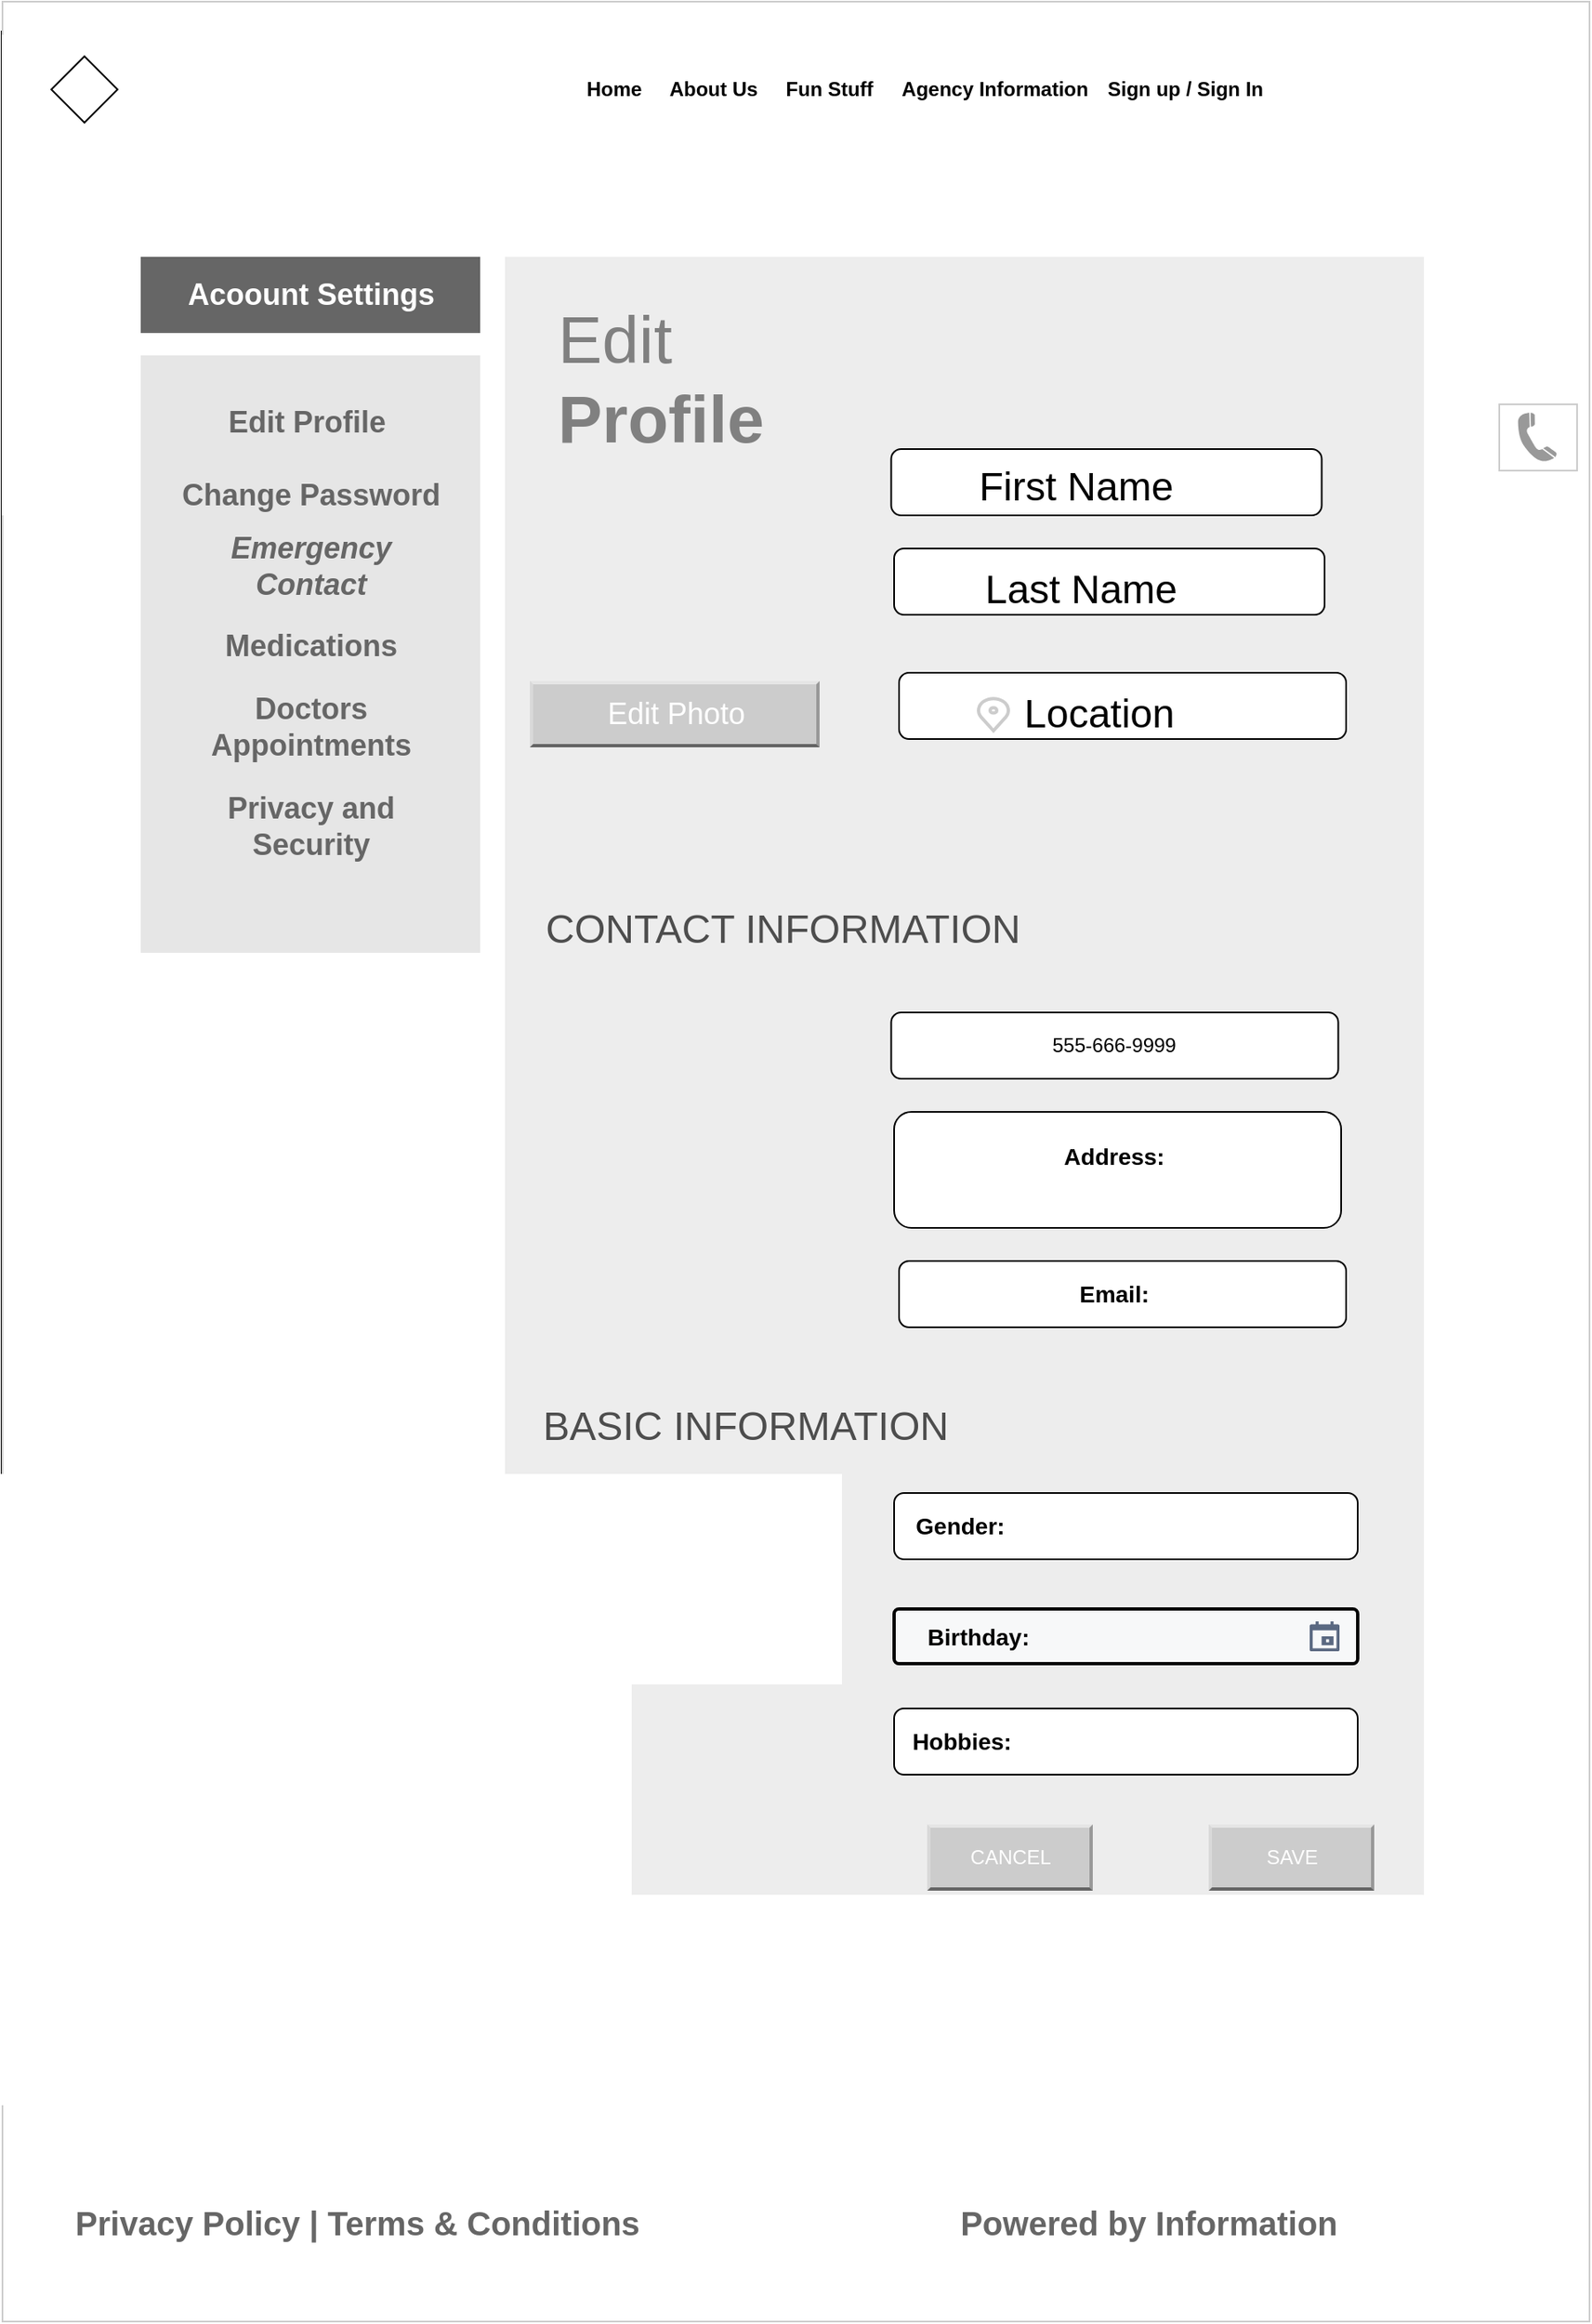 <mxfile version="13.6.4" type="github" pages="4">
  <diagram id="FG9BS8m6Aq1ZOrA0WvgN" name="Page-1">
    <mxGraphModel dx="1736" dy="1902" grid="1" gridSize="10" guides="1" tooltips="1" connect="1" arrows="1" fold="1" page="1" pageScale="1" pageWidth="850" pageHeight="1100" math="0" shadow="0">
      <root>
        <mxCell id="0" />
        <mxCell id="1" parent="0" />
        <mxCell id="u197wY4B6SGhlcCvIEL5-1" value="" style="group" parent="1" vertex="1" connectable="0">
          <mxGeometry x="81" y="-1040" width="959" height="1400" as="geometry" />
        </mxCell>
        <mxCell id="Cww_4uUf4-sxZRk8ilHu-10" value="" style="group;strokeColor=#000000;container=0;" parent="u197wY4B6SGhlcCvIEL5-1" vertex="1" connectable="0">
          <mxGeometry y="18" width="880.5" height="932" as="geometry" />
        </mxCell>
        <mxCell id="Cww_4uUf4-sxZRk8ilHu-11" value="" style="group;fillColor=#E6E6E6;container=0;" parent="u197wY4B6SGhlcCvIEL5-1" vertex="1" connectable="0">
          <mxGeometry y="18" width="880.5" height="932" as="geometry" />
        </mxCell>
        <mxCell id="Cww_4uUf4-sxZRk8ilHu-12" value="" style="rounded=0;whiteSpace=wrap;html=1;strokeColor=#CCCCCC;" parent="u197wY4B6SGhlcCvIEL5-1" vertex="1">
          <mxGeometry x="0.5" width="958.5" height="1400" as="geometry" />
        </mxCell>
        <mxCell id="Cww_4uUf4-sxZRk8ilHu-13" value="" style="rounded=0;whiteSpace=wrap;html=1;fontFamily=Times New Roman;strokeColor=none;" parent="u197wY4B6SGhlcCvIEL5-1" vertex="1">
          <mxGeometry y="20" width="880" height="290" as="geometry" />
        </mxCell>
        <mxCell id="Cww_4uUf4-sxZRk8ilHu-14" value="" style="rhombus;whiteSpace=wrap;html=1;fontFamily=Helvetica;fontSize=12;fontColor=#000000;align=center;strokeColor=#000000;fillColor=#ffffff;" parent="u197wY4B6SGhlcCvIEL5-1" vertex="1">
          <mxGeometry x="30" y="33" width="40" height="40" as="geometry" />
        </mxCell>
        <mxCell id="Cww_4uUf4-sxZRk8ilHu-15" value="" style="group;fontStyle=1" parent="u197wY4B6SGhlcCvIEL5-1" vertex="1" connectable="0">
          <mxGeometry x="350" y="43" width="420" height="20" as="geometry" />
        </mxCell>
        <mxCell id="Cww_4uUf4-sxZRk8ilHu-16" value="&lt;b&gt;Home&lt;/b&gt;" style="text;html=1;strokeColor=none;fillColor=none;align=center;verticalAlign=middle;whiteSpace=wrap;rounded=0;" parent="Cww_4uUf4-sxZRk8ilHu-15" vertex="1">
          <mxGeometry width="40" height="20" as="geometry" />
        </mxCell>
        <mxCell id="Cww_4uUf4-sxZRk8ilHu-17" value="&lt;b&gt;About Us&lt;/b&gt;" style="text;html=1;strokeColor=none;fillColor=none;align=center;verticalAlign=middle;whiteSpace=wrap;rounded=0;" parent="Cww_4uUf4-sxZRk8ilHu-15" vertex="1">
          <mxGeometry x="50" width="60" height="20" as="geometry" />
        </mxCell>
        <mxCell id="Cww_4uUf4-sxZRk8ilHu-18" value="&lt;b&gt;Agency Information&lt;/b&gt;" style="text;html=1;strokeColor=none;fillColor=none;align=center;verticalAlign=middle;whiteSpace=wrap;rounded=0;" parent="Cww_4uUf4-sxZRk8ilHu-15" vertex="1">
          <mxGeometry x="190" width="120" height="20" as="geometry" />
        </mxCell>
        <mxCell id="Cww_4uUf4-sxZRk8ilHu-19" value="&lt;b&gt;Sign up / Sign In&lt;/b&gt;" style="text;html=1;strokeColor=none;fillColor=none;align=center;verticalAlign=middle;whiteSpace=wrap;rounded=0;" parent="Cww_4uUf4-sxZRk8ilHu-15" vertex="1">
          <mxGeometry x="310" width="110" height="20" as="geometry" />
        </mxCell>
        <mxCell id="Cww_4uUf4-sxZRk8ilHu-20" value="Fun Stuff" style="text;html=1;strokeColor=none;fillColor=none;align=center;verticalAlign=middle;whiteSpace=wrap;rounded=0;fontStyle=1" parent="Cww_4uUf4-sxZRk8ilHu-15" vertex="1">
          <mxGeometry x="120" width="60" height="20" as="geometry" />
        </mxCell>
        <mxCell id="Cww_4uUf4-sxZRk8ilHu-21" style="edgeStyle=orthogonalEdgeStyle;rounded=0;orthogonalLoop=1;jettySize=auto;html=1;exitX=0.5;exitY=1;exitDx=0;exitDy=0;" parent="Cww_4uUf4-sxZRk8ilHu-15" source="Cww_4uUf4-sxZRk8ilHu-20" target="Cww_4uUf4-sxZRk8ilHu-20" edge="1">
          <mxGeometry relative="1" as="geometry" />
        </mxCell>
        <mxCell id="Cww_4uUf4-sxZRk8ilHu-22" value="" style="rounded=0;whiteSpace=wrap;html=1;fontColor=#CCCCCC;strokeColor=#CCCCCC;" parent="u197wY4B6SGhlcCvIEL5-1" vertex="1">
          <mxGeometry x="904.5" y="243" width="47" height="40" as="geometry" />
        </mxCell>
        <mxCell id="Cww_4uUf4-sxZRk8ilHu-23" value="" style="shape=mxgraph.signs.tech.telephone_3;html=1;strokeColor=none;verticalLabelPosition=bottom;verticalAlign=top;align=center;fontColor=#CCCCCC;fillColor=#999999;" parent="u197wY4B6SGhlcCvIEL5-1" vertex="1">
          <mxGeometry x="915.75" y="248" width="23.5" height="30" as="geometry" />
        </mxCell>
        <mxCell id="Cww_4uUf4-sxZRk8ilHu-24" value="&lt;b&gt;&lt;font style=&quot;font-size: 20px&quot; color=&quot;#666666&quot;&gt;Powered by Information&lt;/font&gt;&lt;/b&gt;" style="text;html=1;strokeColor=none;fillColor=none;align=center;verticalAlign=middle;whiteSpace=wrap;rounded=0;fontFamily=Helvetica;fontSize=15;fontColor=#FFFFFF;" parent="u197wY4B6SGhlcCvIEL5-1" vertex="1">
          <mxGeometry x="539" y="1330" width="307.5" height="20" as="geometry" />
        </mxCell>
        <mxCell id="Cww_4uUf4-sxZRk8ilHu-25" value="" style="group" parent="u197wY4B6SGhlcCvIEL5-1" vertex="1" connectable="0">
          <mxGeometry x="84" y="154" width="815" height="660" as="geometry" />
        </mxCell>
        <mxCell id="Cww_4uUf4-sxZRk8ilHu-28" value="" style="rounded=0;whiteSpace=wrap;html=1;fillColor=#666666;strokeColor=none;" parent="Cww_4uUf4-sxZRk8ilHu-25" vertex="1">
          <mxGeometry width="205" height="45.961" as="geometry" />
        </mxCell>
        <mxCell id="Cww_4uUf4-sxZRk8ilHu-29" value="" style="rounded=0;whiteSpace=wrap;html=1;fillColor=#E6E6E6;strokeColor=none;" parent="Cww_4uUf4-sxZRk8ilHu-25" vertex="1">
          <mxGeometry y="59.44" width="205" height="360.56" as="geometry" />
        </mxCell>
        <mxCell id="Cww_4uUf4-sxZRk8ilHu-30" value="&lt;font style=&quot;font-size: 18px&quot; color=&quot;#ffffff&quot;&gt;&lt;b&gt;Acoount Settings&lt;/b&gt;&lt;/font&gt;" style="text;html=1;strokeColor=none;fillColor=none;align=center;verticalAlign=middle;whiteSpace=wrap;rounded=0;" parent="Cww_4uUf4-sxZRk8ilHu-25" vertex="1">
          <mxGeometry x="17.5" y="5.362" width="170" height="35.237" as="geometry" />
        </mxCell>
        <mxCell id="Cww_4uUf4-sxZRk8ilHu-31" value="&lt;font color=&quot;#666666&quot;&gt;&lt;span style=&quot;font-size: 18px&quot;&gt;&lt;b&gt;Edit Profile&amp;nbsp;&lt;/b&gt;&lt;/span&gt;&lt;/font&gt;" style="text;html=1;strokeColor=none;fillColor=none;align=center;verticalAlign=middle;whiteSpace=wrap;rounded=0;" parent="Cww_4uUf4-sxZRk8ilHu-25" vertex="1">
          <mxGeometry x="17.5" y="82.73" width="170" height="35.237" as="geometry" />
        </mxCell>
        <mxCell id="Cww_4uUf4-sxZRk8ilHu-32" value="&lt;font color=&quot;#666666&quot;&gt;&lt;span style=&quot;font-size: 18px&quot;&gt;&lt;b&gt;Change Password&lt;/b&gt;&lt;/span&gt;&lt;/font&gt;" style="text;html=1;strokeColor=none;fillColor=none;align=center;verticalAlign=middle;whiteSpace=wrap;rounded=0;" parent="Cww_4uUf4-sxZRk8ilHu-25" vertex="1">
          <mxGeometry x="17.5" y="125.996" width="170" height="35.237" as="geometry" />
        </mxCell>
        <mxCell id="Cww_4uUf4-sxZRk8ilHu-33" value="&lt;font color=&quot;#666666&quot;&gt;&lt;span style=&quot;font-size: 18px&quot;&gt;&lt;b&gt;&lt;i&gt;Emergency Contact&lt;/i&gt;&lt;/b&gt;&lt;/span&gt;&lt;/font&gt;" style="text;html=1;strokeColor=none;fillColor=none;align=center;verticalAlign=middle;whiteSpace=wrap;rounded=0;" parent="Cww_4uUf4-sxZRk8ilHu-25" vertex="1">
          <mxGeometry x="17.5" y="169.023" width="170" height="35.237" as="geometry" />
        </mxCell>
        <mxCell id="Cww_4uUf4-sxZRk8ilHu-34" value="&lt;font color=&quot;#666666&quot;&gt;&lt;span style=&quot;font-size: 18px&quot;&gt;&lt;b&gt;Medications&lt;/b&gt;&lt;/span&gt;&lt;/font&gt;" style="text;html=1;strokeColor=none;fillColor=none;align=center;verticalAlign=middle;whiteSpace=wrap;rounded=0;" parent="Cww_4uUf4-sxZRk8ilHu-25" vertex="1">
          <mxGeometry x="17.5" y="217.29" width="170" height="35.237" as="geometry" />
        </mxCell>
        <mxCell id="Cww_4uUf4-sxZRk8ilHu-35" value="&lt;font color=&quot;#666666&quot;&gt;&lt;span style=&quot;font-size: 18px&quot;&gt;&lt;b&gt;Doctors Appointments&lt;/b&gt;&lt;/span&gt;&lt;/font&gt;" style="text;html=1;strokeColor=none;fillColor=none;align=center;verticalAlign=middle;whiteSpace=wrap;rounded=0;" parent="Cww_4uUf4-sxZRk8ilHu-25" vertex="1">
          <mxGeometry x="17.5" y="265.996" width="170" height="35.237" as="geometry" />
        </mxCell>
        <mxCell id="Cww_4uUf4-sxZRk8ilHu-36" value="&lt;font color=&quot;#666666&quot;&gt;&lt;span style=&quot;font-size: 18px&quot;&gt;&lt;b&gt;Privacy and Security&lt;/b&gt;&lt;/span&gt;&lt;/font&gt;" style="text;html=1;strokeColor=none;fillColor=none;align=center;verticalAlign=middle;whiteSpace=wrap;rounded=0;" parent="Cww_4uUf4-sxZRk8ilHu-25" vertex="1">
          <mxGeometry x="17.5" y="326.003" width="170" height="35.237" as="geometry" />
        </mxCell>
        <mxCell id="Cww_4uUf4-sxZRk8ilHu-57" value="&lt;b&gt;&lt;font style=&quot;font-size: 20px&quot; color=&quot;#666666&quot;&gt;Privacy Policy | Terms &amp;amp; Conditions&lt;/font&gt;&lt;/b&gt;" style="text;html=1;strokeColor=none;fillColor=none;align=center;verticalAlign=middle;whiteSpace=wrap;rounded=0;fontFamily=Helvetica;fontSize=15;fontColor=#FFFFFF;" parent="u197wY4B6SGhlcCvIEL5-1" vertex="1">
          <mxGeometry y="1330" width="430" height="20" as="geometry" />
        </mxCell>
        <mxCell id="Cww_4uUf4-sxZRk8ilHu-58" value="" style="rounded=0;whiteSpace=wrap;html=1;fontFamily=Helvetica;fontSize=25;fontColor=#333333;strokeColor=none;fillColor=#EDEDED;" parent="u197wY4B6SGhlcCvIEL5-1" vertex="1">
          <mxGeometry x="304" y="154" width="555" height="1086" as="geometry" />
        </mxCell>
        <mxCell id="Cww_4uUf4-sxZRk8ilHu-59" value="&lt;font color=&quot;#808080&quot;&gt;Edit&lt;br&gt;&lt;b&gt;Profile&lt;/b&gt;&lt;br&gt;&lt;/font&gt;" style="text;html=1;strokeColor=none;fillColor=none;align=left;verticalAlign=middle;whiteSpace=wrap;rounded=0;fontFamily=Helvetica;fontSize=40;fontColor=#666666;" parent="u197wY4B6SGhlcCvIEL5-1" vertex="1">
          <mxGeometry x="334" y="180" width="220" height="94" as="geometry" />
        </mxCell>
        <mxCell id="Cww_4uUf4-sxZRk8ilHu-86" value="" style="rounded=1;whiteSpace=wrap;html=1;fillColor=#FFFFFF;" parent="u197wY4B6SGhlcCvIEL5-1" vertex="1">
          <mxGeometry x="537.25" y="270" width="260" height="40" as="geometry" />
        </mxCell>
        <mxCell id="Cww_4uUf4-sxZRk8ilHu-88" value="" style="shape=image;html=1;verticalAlign=top;verticalLabelPosition=bottom;labelBackgroundColor=#ffffff;imageAspect=0;aspect=fixed;image=https://cdn0.iconfinder.com/data/icons/small-n-flat/24/678099-profile-filled-128.png;opacity=20;" parent="u197wY4B6SGhlcCvIEL5-1" vertex="1">
          <mxGeometry x="344" y="270" width="128" height="128" as="geometry" />
        </mxCell>
        <mxCell id="Cww_4uUf4-sxZRk8ilHu-81" value="&lt;font style=&quot;font-size: 18px&quot;&gt;Edit Photo&lt;/font&gt;" style="labelPosition=center;verticalLabelPosition=middle;align=center;html=1;shape=mxgraph.basic.shaded_button;dx=2;fontColor=#ffffff;strokeColor=#CCCCCC;fillColor=#CCCCCC;" parent="u197wY4B6SGhlcCvIEL5-1" vertex="1">
          <mxGeometry x="319" y="410" width="175" height="40" as="geometry" />
        </mxCell>
        <mxCell id="Cww_4uUf4-sxZRk8ilHu-93" value="" style="rounded=1;whiteSpace=wrap;html=1;fillColor=#FFFFFF;" parent="u197wY4B6SGhlcCvIEL5-1" vertex="1">
          <mxGeometry x="539" y="330" width="260" height="40" as="geometry" />
        </mxCell>
        <mxCell id="Cww_4uUf4-sxZRk8ilHu-98" value="" style="group" parent="u197wY4B6SGhlcCvIEL5-1" vertex="1" connectable="0">
          <mxGeometry x="569" y="410" width="270" height="40" as="geometry" />
        </mxCell>
        <mxCell id="Cww_4uUf4-sxZRk8ilHu-85" value="" style="rounded=1;whiteSpace=wrap;html=1;fillColor=#FFFFFF;" parent="Cww_4uUf4-sxZRk8ilHu-98" vertex="1">
          <mxGeometry x="-27" y="-5" width="270" height="40" as="geometry" />
        </mxCell>
        <mxCell id="Cww_4uUf4-sxZRk8ilHu-84" value="&lt;font style=&quot;font-size: 24px&quot;&gt;Location&lt;/font&gt;" style="text;html=1;strokeColor=none;fillColor=none;align=center;verticalAlign=middle;whiteSpace=wrap;rounded=0;" parent="Cww_4uUf4-sxZRk8ilHu-98" vertex="1">
          <mxGeometry x="51.25" y="5" width="86" height="30" as="geometry" />
        </mxCell>
        <mxCell id="Cww_4uUf4-sxZRk8ilHu-63" value="" style="html=1;verticalLabelPosition=bottom;align=center;labelBackgroundColor=#ffffff;verticalAlign=top;strokeWidth=2;shadow=0;dashed=0;shape=mxgraph.ios7.icons.location;strokeColor=#CCCCCC;" parent="Cww_4uUf4-sxZRk8ilHu-98" vertex="1">
          <mxGeometry x="20" y="10" width="20" height="20" as="geometry" />
        </mxCell>
        <mxCell id="Cww_4uUf4-sxZRk8ilHu-64" value="&lt;font style=&quot;font-size: 24px&quot;&gt;CONTACT INFORMATION&lt;/font&gt;" style="text;html=1;strokeColor=none;align=center;verticalAlign=middle;whiteSpace=wrap;rounded=0;fontColor=#4D4D4D;" parent="u197wY4B6SGhlcCvIEL5-1" vertex="1">
          <mxGeometry x="319" y="550" width="306" height="20" as="geometry" />
        </mxCell>
        <mxCell id="Cww_4uUf4-sxZRk8ilHu-66" value="555-666-9999" style="rounded=1;whiteSpace=wrap;html=1;fillColor=#FFFFFF;" parent="u197wY4B6SGhlcCvIEL5-1" vertex="1">
          <mxGeometry x="537.25" y="610" width="270" height="40" as="geometry" />
        </mxCell>
        <mxCell id="Cww_4uUf4-sxZRk8ilHu-69" value="" style="rounded=1;whiteSpace=wrap;html=1;fillColor=#FFFFFF;" parent="u197wY4B6SGhlcCvIEL5-1" vertex="1">
          <mxGeometry x="539" y="670" width="270" height="70" as="geometry" />
        </mxCell>
        <mxCell id="Cww_4uUf4-sxZRk8ilHu-70" value="" style="rounded=1;whiteSpace=wrap;html=1;fillColor=#FFFFFF;" parent="u197wY4B6SGhlcCvIEL5-1" vertex="1">
          <mxGeometry x="542" y="760" width="270" height="40" as="geometry" />
        </mxCell>
        <mxCell id="Cww_4uUf4-sxZRk8ilHu-71" value="&lt;span style=&quot;font-size: 24px&quot;&gt;BASIC INFORMATION&lt;/span&gt;" style="text;html=1;strokeColor=none;align=center;verticalAlign=middle;whiteSpace=wrap;rounded=0;fontColor=#4D4D4D;" parent="u197wY4B6SGhlcCvIEL5-1" vertex="1">
          <mxGeometry x="319" y="850" width="261" height="20" as="geometry" />
        </mxCell>
        <mxCell id="Cww_4uUf4-sxZRk8ilHu-75" value="" style="rounded=1;whiteSpace=wrap;html=1;fillColor=#FFFFFF;" parent="u197wY4B6SGhlcCvIEL5-1" vertex="1">
          <mxGeometry x="539" y="900" width="280" height="40" as="geometry" />
        </mxCell>
        <mxCell id="Cww_4uUf4-sxZRk8ilHu-82" value="" style="rounded=1;arcSize=9;fillColor=#F7F8F9;align=left;spacingLeft=5;html=1;strokeWidth=2;fontColor=#596780;fontSize=12" parent="u197wY4B6SGhlcCvIEL5-1" vertex="1">
          <mxGeometry x="539" y="970" width="280" height="33" as="geometry" />
        </mxCell>
        <mxCell id="Cww_4uUf4-sxZRk8ilHu-83" value="" style="shape=mxgraph.gmdl.calendar;fillColor=#5A6881;strokeColor=none" parent="Cww_4uUf4-sxZRk8ilHu-82" vertex="1">
          <mxGeometry x="1" y="0.5" width="18" height="18" relative="1" as="geometry">
            <mxPoint x="-29" y="-9" as="offset" />
          </mxGeometry>
        </mxCell>
        <mxCell id="Cww_4uUf4-sxZRk8ilHu-74" value="&lt;span style=&quot;font-size: 14px&quot;&gt;&lt;b&gt;Birthday:&lt;/b&gt;&lt;/span&gt;" style="text;html=1;strokeColor=none;fillColor=none;align=center;verticalAlign=middle;whiteSpace=wrap;rounded=0;" parent="Cww_4uUf4-sxZRk8ilHu-82" vertex="1">
          <mxGeometry x="21" y="6.5" width="60" height="20" as="geometry" />
        </mxCell>
        <mxCell id="Cww_4uUf4-sxZRk8ilHu-77" value="" style="rounded=1;whiteSpace=wrap;html=1;fillColor=#FFFFFF;" parent="u197wY4B6SGhlcCvIEL5-1" vertex="1">
          <mxGeometry x="539" y="1030" width="280" height="40" as="geometry" />
        </mxCell>
        <mxCell id="Cww_4uUf4-sxZRk8ilHu-80" value="CANCEL" style="labelPosition=center;verticalLabelPosition=middle;align=center;html=1;shape=mxgraph.basic.shaded_button;dx=2;strokeColor=#006EAF;fontColor=#ffffff;fillColor=#CCCCCC;" parent="u197wY4B6SGhlcCvIEL5-1" vertex="1">
          <mxGeometry x="559" y="1100" width="100" height="40" as="geometry" />
        </mxCell>
        <mxCell id="Cww_4uUf4-sxZRk8ilHu-79" value="SAVE&lt;span style=&quot;font-family: monospace; font-size: 0px;&quot;&gt;%3CmxGraphModel%3E%3Croot%3E%3CmxCell%20id%3D%220%22%2F%3E%3CmxCell%20id%3D%221%22%20parent%3D%220%22%2F%3E%3CmxCell%20id%3D%222%22%20value%3D%22%22%20style%3D%22shape%3Ddelay%3BwhiteSpace%3Dwrap%3Bhtml%3D1%3BfillColor%3D%23FFFFFF%3BfontColor%3D%234D4D4D%3B%22%20vertex%3D%221%22%20parent%3D%221%22%3E%3CmxGeometry%20x%3D%2290%22%20y%3D%221070%22%20width%3D%22100%22%20height%3D%2230%22%20as%3D%22geometry%22%2F%3E%3C%2FmxCell%3E%3C%2Froot%3E%3C%2FmxGraphModel%3E&lt;/span&gt;&lt;span style=&quot;font-family: monospace; font-size: 0px;&quot;&gt;%3CmxGraphModel%3E%3Croot%3E%3CmxCell%20id%3D%220%22%2F%3E%3CmxCell%20id%3D%221%22%20parent%3D%220%22%2F%3E%3CmxCell%20id%3D%222%22%20value%3D%22%22%20style%3D%22shape%3Ddelay%3BwhiteSpace%3Dwrap%3Bhtml%3D1%3BfillColor%3D%23FFFFFF%3BfontColor%3D%234D4D4D%3B%22%20vertex%3D%221%22%20parent%3D%221%22%3E%3CmxGeometry%20x%3D%2290%22%20y%3D%221070%22%20width%3D%22100%22%20height%3D%2230%22%20as%3D%22geometry%22%2F%3E%3C%2FmxCell%3E%3C%2Froot%3E%3C%2FmxGraphModel%3E&lt;/span&gt;" style="labelPosition=center;verticalLabelPosition=middle;align=center;html=1;shape=mxgraph.basic.shaded_button;dx=2;strokeColor=#006EAF;fontColor=#ffffff;fillColor=#CCCCCC;" parent="u197wY4B6SGhlcCvIEL5-1" vertex="1">
          <mxGeometry x="729" y="1100" width="100" height="40" as="geometry" />
        </mxCell>
        <mxCell id="Cww_4uUf4-sxZRk8ilHu-68" value="&lt;font style=&quot;font-size: 14px&quot;&gt;&lt;b&gt;Email:&lt;/b&gt;&lt;/font&gt;" style="text;html=1;strokeColor=none;fillColor=none;align=center;verticalAlign=middle;whiteSpace=wrap;rounded=0;" parent="u197wY4B6SGhlcCvIEL5-1" vertex="1">
          <mxGeometry x="647.25" y="770" width="50" height="20" as="geometry" />
        </mxCell>
        <mxCell id="Cww_4uUf4-sxZRk8ilHu-67" value="&lt;span style=&quot;font-size: 14px&quot;&gt;&lt;b&gt;Address:&lt;/b&gt;&lt;/span&gt;" style="text;html=1;strokeColor=none;fillColor=none;align=center;verticalAlign=middle;whiteSpace=wrap;rounded=0;" parent="u197wY4B6SGhlcCvIEL5-1" vertex="1">
          <mxGeometry x="642.25" y="687" width="60" height="20" as="geometry" />
        </mxCell>
        <mxCell id="Cww_4uUf4-sxZRk8ilHu-72" value="&lt;span style=&quot;font-size: 14px&quot;&gt;&lt;b&gt;Gender:&lt;/b&gt;&lt;/span&gt;" style="text;html=1;strokeColor=none;fillColor=none;align=center;verticalAlign=middle;whiteSpace=wrap;rounded=0;" parent="u197wY4B6SGhlcCvIEL5-1" vertex="1">
          <mxGeometry x="549" y="910" width="60" height="20" as="geometry" />
        </mxCell>
        <mxCell id="Cww_4uUf4-sxZRk8ilHu-73" value="&lt;span style=&quot;font-size: 14px&quot;&gt;&lt;b&gt;Hobbies:&lt;/b&gt;&lt;/span&gt;" style="text;html=1;strokeColor=none;fillColor=none;align=center;verticalAlign=middle;whiteSpace=wrap;rounded=0;" parent="u197wY4B6SGhlcCvIEL5-1" vertex="1">
          <mxGeometry x="550" y="1040" width="60" height="20" as="geometry" />
        </mxCell>
        <mxCell id="Cww_4uUf4-sxZRk8ilHu-76" style="edgeStyle=orthogonalEdgeStyle;rounded=0;orthogonalLoop=1;jettySize=auto;html=1;exitX=0.5;exitY=1;exitDx=0;exitDy=0;fontColor=#4D4D4D;" parent="u197wY4B6SGhlcCvIEL5-1" source="Cww_4uUf4-sxZRk8ilHu-73" target="Cww_4uUf4-sxZRk8ilHu-73" edge="1">
          <mxGeometry relative="1" as="geometry" />
        </mxCell>
        <mxCell id="Cww_4uUf4-sxZRk8ilHu-87" value="&lt;font style=&quot;font-size: 24px&quot;&gt;Last Name&lt;/font&gt;" style="text;html=1;strokeColor=none;fillColor=none;align=center;verticalAlign=middle;whiteSpace=wrap;rounded=0;" parent="u197wY4B6SGhlcCvIEL5-1" vertex="1">
          <mxGeometry x="589" y="340" width="126" height="30" as="geometry" />
        </mxCell>
        <mxCell id="Cww_4uUf4-sxZRk8ilHu-100" value="&lt;font style=&quot;font-size: 24px&quot;&gt;First Name&lt;/font&gt;" style="text;html=1;strokeColor=none;fillColor=none;align=center;verticalAlign=middle;whiteSpace=wrap;rounded=0;" parent="u197wY4B6SGhlcCvIEL5-1" vertex="1">
          <mxGeometry x="586" y="278" width="126" height="30" as="geometry" />
        </mxCell>
      </root>
    </mxGraphModel>
  </diagram>
  <diagram id="ovaR8N8WrJw3hFMRFfUv" name="Profile-page">
    <mxGraphModel dx="868" dy="401" grid="1" gridSize="10" guides="1" tooltips="1" connect="1" arrows="1" fold="1" page="1" pageScale="1" pageWidth="850" pageHeight="1100" math="0" shadow="0">
      <root>
        <mxCell id="Gfk7INZrDM2vCeWvqn-7-0" />
        <mxCell id="Gfk7INZrDM2vCeWvqn-7-1" parent="Gfk7INZrDM2vCeWvqn-7-0" />
        <mxCell id="Bib_KN6prGBboa5JUG_P-171" value="" style="group" parent="Gfk7INZrDM2vCeWvqn-7-1" vertex="1" connectable="0">
          <mxGeometry x="380" y="358" width="1030" height="1490" as="geometry" />
        </mxCell>
        <mxCell id="Bib_KN6prGBboa5JUG_P-172" value="" style="group;strokeColor=#000000;" parent="Bib_KN6prGBboa5JUG_P-171" vertex="1" connectable="0">
          <mxGeometry x="-1.17" width="1030.0" height="1490" as="geometry" />
        </mxCell>
        <mxCell id="Bib_KN6prGBboa5JUG_P-173" value="" style="group" parent="Bib_KN6prGBboa5JUG_P-172" vertex="1" connectable="0">
          <mxGeometry y="4" width="1030.0" height="1490" as="geometry" />
        </mxCell>
        <mxCell id="Bib_KN6prGBboa5JUG_P-174" value="" style="group" parent="Bib_KN6prGBboa5JUG_P-173" vertex="1" connectable="0">
          <mxGeometry x="-10.534" width="1030.0" height="1490" as="geometry" />
        </mxCell>
        <mxCell id="Bib_KN6prGBboa5JUG_P-175" value="" style="group;fillColor=#666666;" parent="Bib_KN6prGBboa5JUG_P-174" vertex="1" connectable="0">
          <mxGeometry width="1030.0" height="1490" as="geometry" />
        </mxCell>
        <mxCell id="Bib_KN6prGBboa5JUG_P-176" value="" style="rounded=0;whiteSpace=wrap;html=1;fontFamily=Times New Roman;" parent="Bib_KN6prGBboa5JUG_P-175" vertex="1">
          <mxGeometry width="1030.0" height="500" as="geometry" />
        </mxCell>
        <mxCell id="Bib_KN6prGBboa5JUG_P-177" value="" style="rounded=0;whiteSpace=wrap;html=1;strokeColor=none;" parent="Bib_KN6prGBboa5JUG_P-175" vertex="1">
          <mxGeometry x="3.804" y="1438" width="1022.099" height="50" as="geometry" />
        </mxCell>
        <mxCell id="Bib_KN6prGBboa5JUG_P-178" value="" style="rounded=0;whiteSpace=wrap;html=1;fontFamily=Helvetica;fontSize=25;fontColor=#333333;fillColor=#f5f5f5;strokeColor=none;" parent="Bib_KN6prGBboa5JUG_P-175" vertex="1">
          <mxGeometry x="1.756" y="470" width="1025.318" height="981" as="geometry" />
        </mxCell>
        <mxCell id="Bib_KN6prGBboa5JUG_P-179" value="" style="rhombus;whiteSpace=wrap;html=1;fontFamily=Helvetica;fontSize=12;fontColor=#000000;align=center;strokeColor=#000000;fillColor=#ffffff;" parent="Bib_KN6prGBboa5JUG_P-175" vertex="1">
          <mxGeometry x="35.114" y="15" width="46.818" height="40" as="geometry" />
        </mxCell>
        <mxCell id="Bib_KN6prGBboa5JUG_P-180" value="" style="rounded=0;whiteSpace=wrap;html=1;fontColor=#CCCCCC;strokeColor=#CCCCCC;" parent="Bib_KN6prGBboa5JUG_P-175" vertex="1">
          <mxGeometry x="974.989" y="536" width="55.011" height="40" as="geometry" />
        </mxCell>
        <mxCell id="Bib_KN6prGBboa5JUG_P-181" value="" style="shape=mxgraph.signs.tech.telephone_3;html=1;strokeColor=none;verticalLabelPosition=bottom;verticalAlign=top;align=center;fontColor=#CCCCCC;fillColor=#999999;" parent="Bib_KN6prGBboa5JUG_P-175" vertex="1">
          <mxGeometry x="988.741" y="541" width="27.506" height="30" as="geometry" />
        </mxCell>
        <mxCell id="Bib_KN6prGBboa5JUG_P-182" value="&lt;font style=&quot;font-size: 20px&quot; color=&quot;#666666&quot;&gt;Powered by Information&lt;/font&gt;" style="text;html=1;strokeColor=none;fillColor=none;align=center;verticalAlign=middle;whiteSpace=wrap;rounded=0;fontFamily=Helvetica;fontSize=15;fontColor=#FFFFFF;" parent="Bib_KN6prGBboa5JUG_P-175" vertex="1">
          <mxGeometry x="646.676" y="1460" width="359.915" height="20" as="geometry" />
        </mxCell>
        <mxCell id="Bib_KN6prGBboa5JUG_P-183" value="" style="group;fontStyle=1" parent="Bib_KN6prGBboa5JUG_P-175" vertex="1" connectable="0">
          <mxGeometry x="393.273" y="25" width="491.591" height="20" as="geometry" />
        </mxCell>
        <mxCell id="Bib_KN6prGBboa5JUG_P-184" value="" style="group" parent="Bib_KN6prGBboa5JUG_P-175" vertex="1" connectable="0">
          <mxGeometry x="291.151" y="386" width="447.699" height="60" as="geometry" />
        </mxCell>
        <mxCell id="Bib_KN6prGBboa5JUG_P-185" value="" style="group" parent="Bib_KN6prGBboa5JUG_P-184" vertex="1" connectable="0">
          <mxGeometry width="447.699" height="60" as="geometry" />
        </mxCell>
        <mxCell id="Bib_KN6prGBboa5JUG_P-186" value="" style="rounded=0;whiteSpace=wrap;html=1;align=left;fontColor=#E6E6E6;strokeColor=#B3B3B3;" parent="Bib_KN6prGBboa5JUG_P-185" vertex="1">
          <mxGeometry x="8.193" y="8" width="447.699" height="36" as="geometry" />
        </mxCell>
        <mxCell id="Bib_KN6prGBboa5JUG_P-187" value="" style="rounded=0;whiteSpace=wrap;html=1;align=left;fontColor=#E6E6E6;strokeColor=#B3B3B3;" parent="Bib_KN6prGBboa5JUG_P-185" vertex="1">
          <mxGeometry x="8.193" y="44" width="447.699" height="24" as="geometry" />
        </mxCell>
        <mxCell id="Bib_KN6prGBboa5JUG_P-188" value="" style="html=1;verticalLabelPosition=bottom;align=center;labelBackgroundColor=#ffffff;verticalAlign=top;strokeWidth=2;shadow=0;dashed=0;shape=mxgraph.ios7.icons.video_conversation;fontColor=#E6E6E6;strokeColor=#B3B3B3;" parent="Bib_KN6prGBboa5JUG_P-185" vertex="1">
          <mxGeometry x="21.361" y="51" width="21.946" height="10" as="geometry" />
        </mxCell>
        <mxCell id="Bib_KN6prGBboa5JUG_P-189" value="" style="html=1;verticalLabelPosition=bottom;align=center;labelBackgroundColor=#ffffff;verticalAlign=top;strokeWidth=2;shadow=0;dashed=0;shape=mxgraph.ios7.icons.camera;strokeColor=#B3B3B3;fontColor=#666666;" parent="Bib_KN6prGBboa5JUG_P-185" vertex="1">
          <mxGeometry x="161.815" y="49.03" width="23.409" height="13.95" as="geometry" />
        </mxCell>
        <mxCell id="Bib_KN6prGBboa5JUG_P-190" value="&lt;b&gt;Video&lt;/b&gt;" style="text;html=1;strokeColor=none;fillColor=none;align=center;verticalAlign=middle;whiteSpace=wrap;rounded=0;fontColor=#666666;" parent="Bib_KN6prGBboa5JUG_P-185" vertex="1">
          <mxGeometry x="56.474" y="46" width="46.818" height="20" as="geometry" />
        </mxCell>
        <mxCell id="Bib_KN6prGBboa5JUG_P-191" value="&lt;b&gt;Photo&lt;/b&gt;" style="text;html=1;strokeColor=none;fillColor=none;align=center;verticalAlign=middle;whiteSpace=wrap;rounded=0;fontColor=#666666;" parent="Bib_KN6prGBboa5JUG_P-185" vertex="1">
          <mxGeometry x="196.929" y="46" width="46.818" height="20" as="geometry" />
        </mxCell>
        <mxCell id="Bib_KN6prGBboa5JUG_P-192" value="&lt;b&gt;Share your thoughts&lt;/b&gt;" style="text;html=1;strokeColor=none;fillColor=none;align=left;verticalAlign=middle;whiteSpace=wrap;rounded=0;fontColor=#666666;" parent="Bib_KN6prGBboa5JUG_P-185" vertex="1">
          <mxGeometry x="33.065" y="16" width="232.628" height="20" as="geometry" />
        </mxCell>
        <mxCell id="Bib_KN6prGBboa5JUG_P-194" value="" style="group" parent="Bib_KN6prGBboa5JUG_P-175" vertex="1" connectable="0">
          <mxGeometry x="515.0" y="25" width="491.591" height="20" as="geometry" />
        </mxCell>
        <mxCell id="Bib_KN6prGBboa5JUG_P-195" value="&lt;b&gt;Home&lt;/b&gt;" style="text;html=1;strokeColor=none;fillColor=none;align=center;verticalAlign=middle;whiteSpace=wrap;rounded=0;fontColor=#666666;" parent="Bib_KN6prGBboa5JUG_P-194" vertex="1">
          <mxGeometry width="46.818" height="20" as="geometry" />
        </mxCell>
        <mxCell id="Bib_KN6prGBboa5JUG_P-196" value="&lt;b&gt;About Us&lt;/b&gt;" style="text;html=1;strokeColor=none;fillColor=none;align=center;verticalAlign=middle;whiteSpace=wrap;rounded=0;fontColor=#666666;" parent="Bib_KN6prGBboa5JUG_P-194" vertex="1">
          <mxGeometry x="58.523" width="70.227" height="20" as="geometry" />
        </mxCell>
        <mxCell id="Bib_KN6prGBboa5JUG_P-197" value="&lt;b&gt;Agency Information&lt;/b&gt;" style="text;html=1;strokeColor=none;fillColor=none;align=center;verticalAlign=middle;whiteSpace=wrap;rounded=0;fontColor=#666666;" parent="Bib_KN6prGBboa5JUG_P-194" vertex="1">
          <mxGeometry x="222.386" width="140.455" height="20" as="geometry" />
        </mxCell>
        <mxCell id="Bib_KN6prGBboa5JUG_P-198" value="&lt;b&gt;My Account&lt;/b&gt;" style="text;html=1;strokeColor=none;fillColor=none;align=center;verticalAlign=middle;whiteSpace=wrap;rounded=0;fontColor=#666666;" parent="Bib_KN6prGBboa5JUG_P-194" vertex="1">
          <mxGeometry x="362.841" width="128.75" height="20" as="geometry" />
        </mxCell>
        <mxCell id="Bib_KN6prGBboa5JUG_P-199" value="&lt;font color=&quot;#666666&quot;&gt;Fun Stuff&lt;/font&gt;" style="text;html=1;strokeColor=none;fillColor=none;align=center;verticalAlign=middle;whiteSpace=wrap;rounded=0;fontStyle=1" parent="Bib_KN6prGBboa5JUG_P-194" vertex="1">
          <mxGeometry x="140.455" width="70.227" height="20" as="geometry" />
        </mxCell>
        <mxCell id="Bib_KN6prGBboa5JUG_P-200" style="edgeStyle=orthogonalEdgeStyle;rounded=0;orthogonalLoop=1;jettySize=auto;html=1;exitX=0.5;exitY=1;exitDx=0;exitDy=0;" parent="Bib_KN6prGBboa5JUG_P-194" source="Bib_KN6prGBboa5JUG_P-199" target="Bib_KN6prGBboa5JUG_P-199" edge="1">
          <mxGeometry relative="1" as="geometry" />
        </mxCell>
        <mxCell id="Bib_KN6prGBboa5JUG_P-201" value="" style="rounded=0;whiteSpace=wrap;html=1;strokeColor=#B3B3B3;fontColor=#B3B3B3;align=left;fillColor=#666666;" parent="Bib_KN6prGBboa5JUG_P-175" vertex="1">
          <mxGeometry x="76.08" y="436" width="187.273" height="40" as="geometry" />
        </mxCell>
        <mxCell id="Bib_KN6prGBboa5JUG_P-202" value="" style="rounded=0;whiteSpace=wrap;html=1;strokeColor=#B3B3B3;fontColor=#B3B3B3;align=left;fillColor=#666666;" parent="Bib_KN6prGBboa5JUG_P-175" vertex="1">
          <mxGeometry x="783.034" y="436" width="187.273" height="40" as="geometry" />
        </mxCell>
        <mxCell id="Bib_KN6prGBboa5JUG_P-203" value="" style="rounded=0;whiteSpace=wrap;html=1;strokeColor=#B3B3B3;fontColor=#B3B3B3;align=left;" parent="Bib_KN6prGBboa5JUG_P-175" vertex="1">
          <mxGeometry x="73.739" y="531" width="187.273" height="540" as="geometry" />
        </mxCell>
        <mxCell id="Bib_KN6prGBboa5JUG_P-204" value="" style="rounded=0;whiteSpace=wrap;html=1;strokeColor=#B3B3B3;fontColor=#B3B3B3;align=left;" parent="Bib_KN6prGBboa5JUG_P-175" vertex="1">
          <mxGeometry x="780.693" y="531" width="187.273" height="370" as="geometry" />
        </mxCell>
        <mxCell id="Bib_KN6prGBboa5JUG_P-205" value="" style="group" parent="Bib_KN6prGBboa5JUG_P-175" vertex="1" connectable="0">
          <mxGeometry x="292.614" y="541" width="456.477" height="270" as="geometry" />
        </mxCell>
        <mxCell id="Bib_KN6prGBboa5JUG_P-206" value="" style="group" parent="Bib_KN6prGBboa5JUG_P-205" vertex="1" connectable="0">
          <mxGeometry width="456.477" height="264.49" as="geometry" />
        </mxCell>
        <mxCell id="Bib_KN6prGBboa5JUG_P-207" value="" style="rounded=0;whiteSpace=wrap;html=1;strokeColor=#B3B3B3;fontColor=#666666;align=left;fillColor=#FFFFFF;" parent="Bib_KN6prGBboa5JUG_P-206" vertex="1">
          <mxGeometry width="456.477" height="230" as="geometry" />
        </mxCell>
        <mxCell id="Bib_KN6prGBboa5JUG_P-208" value="" style="rounded=0;whiteSpace=wrap;html=1;strokeColor=#B3B3B3;fillColor=#FFFFFF;fontColor=#666666;align=left;" parent="Bib_KN6prGBboa5JUG_P-206" vertex="1">
          <mxGeometry width="456.477" height="34.499" as="geometry" />
        </mxCell>
        <mxCell id="Bib_KN6prGBboa5JUG_P-209" value="" style="ellipse;whiteSpace=wrap;html=1;aspect=fixed;strokeColor=#B3B3B3;fillColor=#FFFFFF;fontColor=#666666;align=left;" parent="Bib_KN6prGBboa5JUG_P-206" vertex="1">
          <mxGeometry x="9.949" y="4.75" width="24.716" height="24.716" as="geometry" />
        </mxCell>
        <mxCell id="Bib_KN6prGBboa5JUG_P-210" value="&lt;font style=&quot;font-size: 18px&quot;&gt;Posuere ac ut consequat semper viverra nam libero justo. Mauris pharetra et ultrices neque ornare aenean euismod elementum nisi. Aenean sed adipiscing diam donec adipiscing. Integer feugiat scelerisque varius morbi enim nunc faucibus. Congue nisi vitae suscipit tellus mauris.&lt;/font&gt;" style="text;html=1;strokeColor=none;fillColor=none;align=left;verticalAlign=middle;whiteSpace=wrap;rounded=0;fontColor=#666666;" parent="Bib_KN6prGBboa5JUG_P-206" vertex="1">
          <mxGeometry x="9.949" y="35.65" width="436.58" height="154.35" as="geometry" />
        </mxCell>
        <mxCell id="Bib_KN6prGBboa5JUG_P-211" value="&lt;b&gt;&lt;font style=&quot;font-size: 18px&quot;&gt;John Doe&lt;/font&gt;&lt;/b&gt;" style="text;html=1;strokeColor=none;fillColor=none;align=left;verticalAlign=middle;whiteSpace=wrap;rounded=0;fontColor=#666666;" parent="Bib_KN6prGBboa5JUG_P-206" vertex="1">
          <mxGeometry x="51.5" y="1.15" width="108.852" height="34.499" as="geometry" />
        </mxCell>
        <mxCell id="Bib_KN6prGBboa5JUG_P-213" value="" style="shape=callout;whiteSpace=wrap;html=1;perimeter=calloutPerimeter;strokeColor=#B3B3B3;fillColor=#FFFFFF;fontColor=#666666;align=left;size=13;position=0.46;base=10;position2=0.36;" parent="Bib_KN6prGBboa5JUG_P-206" vertex="1">
          <mxGeometry x="25.457" y="196.36" width="37.455" height="28.99" as="geometry" />
        </mxCell>
        <mxCell id="Bib_KN6prGBboa5JUG_P-214" value="" style="verticalLabelPosition=bottom;verticalAlign=top;html=1;shape=mxgraph.basic.heart;strokeColor=#B3B3B3;fillColor=#FFFFFF;fontColor=#666666;align=left;" parent="Bib_KN6prGBboa5JUG_P-206" vertex="1">
          <mxGeometry x="400.003" y="196.36" width="31.017" height="24.99" as="geometry" />
        </mxCell>
        <mxCell id="Bib_KN6prGBboa5JUG_P-215" value="1m ago" style="text;html=1;strokeColor=none;fillColor=none;align=center;verticalAlign=middle;whiteSpace=wrap;rounded=0;fontColor=#666666;" parent="Bib_KN6prGBboa5JUG_P-206" vertex="1">
          <mxGeometry x="368.108" y="7.25" width="78.42" height="20" as="geometry" />
        </mxCell>
        <mxCell id="Bib_KN6prGBboa5JUG_P-216" value="&lt;span style=&quot;font-size: 18px&quot;&gt;&lt;font color=&quot;#cccccc&quot;&gt;Write a comment ...&lt;/font&gt;&lt;/span&gt;" style="text;html=1;strokeColor=none;fillColor=none;align=left;verticalAlign=middle;whiteSpace=wrap;rounded=0;fontColor=#666666;" parent="Bib_KN6prGBboa5JUG_P-206" vertex="1">
          <mxGeometry x="81.934" y="187" width="292.614" height="31.35" as="geometry" />
        </mxCell>
        <mxCell id="Bib_KN6prGBboa5JUG_P-217" value="&lt;b&gt;&lt;font style=&quot;font-size: 14px&quot;&gt;Trending&lt;/font&gt;&lt;/b&gt;" style="text;html=1;strokeColor=none;fillColor=none;align=center;verticalAlign=middle;whiteSpace=wrap;rounded=0;fontColor=#666666;" parent="Bib_KN6prGBboa5JUG_P-175" vertex="1">
          <mxGeometry x="115.29" y="556" width="93.636" height="20" as="geometry" />
        </mxCell>
        <mxCell id="Bib_KN6prGBboa5JUG_P-218" value="&lt;b&gt;&lt;font style=&quot;font-size: 18px&quot; color=&quot;#ffffff&quot;&gt;Activities&lt;/font&gt;&lt;/b&gt;" style="text;html=1;strokeColor=none;fillColor=none;align=left;verticalAlign=middle;whiteSpace=wrap;rounded=0;fontColor=#666666;" parent="Bib_KN6prGBboa5JUG_P-175" vertex="1">
          <mxGeometry x="115.29" y="438.75" width="108.852" height="34.499" as="geometry" />
        </mxCell>
        <mxCell id="Bib_KN6prGBboa5JUG_P-219" value="&lt;b&gt;&lt;font style=&quot;font-size: 18px&quot; color=&quot;#ffffff&quot;&gt;Suggestions&lt;/font&gt;&lt;/b&gt;" style="text;html=1;strokeColor=none;fillColor=none;align=left;verticalAlign=middle;whiteSpace=wrap;rounded=0;fontColor=#666666;" parent="Bib_KN6prGBboa5JUG_P-175" vertex="1">
          <mxGeometry x="814.636" y="438.75" width="133.432" height="34.5" as="geometry" />
        </mxCell>
        <mxCell id="Bib_KN6prGBboa5JUG_P-220" value="&lt;b&gt;&lt;font style=&quot;font-size: 14px&quot;&gt;Recent&lt;/font&gt;&lt;/b&gt;" style="text;html=1;strokeColor=none;fillColor=none;align=center;verticalAlign=middle;whiteSpace=wrap;rounded=0;fontColor=#666666;" parent="Bib_KN6prGBboa5JUG_P-175" vertex="1">
          <mxGeometry x="138.699" y="701" width="46.818" height="20" as="geometry" />
        </mxCell>
        <mxCell id="Bib_KN6prGBboa5JUG_P-221" value="&lt;b&gt;&lt;font style=&quot;font-size: 14px&quot;&gt;Advert&lt;/font&gt;&lt;/b&gt;" style="text;html=1;strokeColor=none;fillColor=none;align=center;verticalAlign=middle;whiteSpace=wrap;rounded=0;fontColor=#666666;" parent="Bib_KN6prGBboa5JUG_P-175" vertex="1">
          <mxGeometry x="132.847" y="871" width="58.523" height="20" as="geometry" />
        </mxCell>
        <mxCell id="Bib_KN6prGBboa5JUG_P-222" value="" style="rounded=0;whiteSpace=wrap;html=1;strokeColor=#B3B3B3;fontColor=#666666;align=left;fillColor=#FFFFFF;" parent="Bib_KN6prGBboa5JUG_P-175" vertex="1">
          <mxGeometry x="291.151" y="831" width="456.477" height="450" as="geometry" />
        </mxCell>
        <mxCell id="Bib_KN6prGBboa5JUG_P-223" value="" style="rounded=0;whiteSpace=wrap;html=1;strokeColor=#B3B3B3;fillColor=#FFFFFF;fontColor=#666666;align=left;" parent="Bib_KN6prGBboa5JUG_P-175" vertex="1">
          <mxGeometry x="291.151" y="831" width="456.477" height="30" as="geometry" />
        </mxCell>
        <mxCell id="Bib_KN6prGBboa5JUG_P-224" value="" style="ellipse;whiteSpace=wrap;html=1;aspect=fixed;strokeColor=#B3B3B3;fillColor=#FFFFFF;fontColor=#666666;align=left;" parent="Bib_KN6prGBboa5JUG_P-175" vertex="1">
          <mxGeometry x="301.099" y="833.579" width="24.716" height="24.716" as="geometry" />
        </mxCell>
        <mxCell id="Bib_KN6prGBboa5JUG_P-225" value="&lt;font style=&quot;font-size: 18px&quot;&gt;Posuere ac ut consequat semper viverra nam libero justo. Mauris pharetra et ultrices neque ornare aenean euismod elementum nisi. Aenean sed adipiscing diam donec adipiscing. Integer feugiat scelerisque varius morbi enim nunc faucibus. Congue nisi vitae suscipit tellus mauris.&lt;/font&gt;" style="text;html=1;strokeColor=none;fillColor=none;align=left;verticalAlign=middle;whiteSpace=wrap;rounded=0;fontColor=#666666;" parent="Bib_KN6prGBboa5JUG_P-175" vertex="1">
          <mxGeometry x="301.099" y="861.004" width="436.58" height="166.649" as="geometry" />
        </mxCell>
        <mxCell id="Bib_KN6prGBboa5JUG_P-226" value="&lt;b&gt;&lt;font style=&quot;font-size: 18px&quot;&gt;John Doe&lt;/font&gt;&lt;/b&gt;" style="text;html=1;strokeColor=none;fillColor=none;align=left;verticalAlign=middle;whiteSpace=wrap;rounded=0;fontColor=#666666;" parent="Bib_KN6prGBboa5JUG_P-175" vertex="1">
          <mxGeometry x="342.651" y="832.16" width="108.852" height="27.83" as="geometry" />
        </mxCell>
        <mxCell id="Bib_KN6prGBboa5JUG_P-227" style="edgeStyle=orthogonalEdgeStyle;rounded=0;orthogonalLoop=1;jettySize=auto;html=1;exitX=0.5;exitY=1;exitDx=0;exitDy=0;fontColor=#666666;" parent="Bib_KN6prGBboa5JUG_P-175" source="Bib_KN6prGBboa5JUG_P-225" target="Bib_KN6prGBboa5JUG_P-225" edge="1">
          <mxGeometry relative="1" as="geometry" />
        </mxCell>
        <mxCell id="Bib_KN6prGBboa5JUG_P-228" value="" style="shape=callout;whiteSpace=wrap;html=1;perimeter=calloutPerimeter;strokeColor=#B3B3B3;fillColor=#FFFFFF;fontColor=#666666;align=left;size=13;position=0.46;base=10;position2=0.36;" parent="Bib_KN6prGBboa5JUG_P-175" vertex="1">
          <mxGeometry x="316.608" y="1241" width="37.455" height="30.7" as="geometry" />
        </mxCell>
        <mxCell id="Bib_KN6prGBboa5JUG_P-229" value="" style="verticalLabelPosition=bottom;verticalAlign=top;html=1;shape=mxgraph.basic.heart;strokeColor=#B3B3B3;fillColor=#FFFFFF;fontColor=#666666;align=left;" parent="Bib_KN6prGBboa5JUG_P-175" vertex="1">
          <mxGeometry x="691.153" y="1241" width="31.017" height="23.14" as="geometry" />
        </mxCell>
        <mxCell id="Bib_KN6prGBboa5JUG_P-230" value="1m ago" style="text;html=1;strokeColor=none;fillColor=none;align=center;verticalAlign=middle;whiteSpace=wrap;rounded=0;fontColor=#666666;" parent="Bib_KN6prGBboa5JUG_P-175" vertex="1">
          <mxGeometry x="669.207" y="837.37" width="78.42" height="17.42" as="geometry" />
        </mxCell>
        <mxCell id="Bib_KN6prGBboa5JUG_P-231" value="&lt;span style=&quot;font-size: 18px&quot;&gt;&lt;font color=&quot;#cccccc&quot;&gt;Write a comment ...&lt;/font&gt;&lt;/span&gt;" style="text;html=1;strokeColor=none;fillColor=none;align=left;verticalAlign=middle;whiteSpace=wrap;rounded=0;fontColor=#666666;" parent="Bib_KN6prGBboa5JUG_P-175" vertex="1">
          <mxGeometry x="384.494" y="1241" width="292.614" height="23.14" as="geometry" />
        </mxCell>
        <mxCell id="Bib_KN6prGBboa5JUG_P-232" value="" style="group" parent="Bib_KN6prGBboa5JUG_P-175" vertex="1" connectable="0">
          <mxGeometry x="305.489" y="1027.65" width="426.338" height="195.96" as="geometry" />
        </mxCell>
        <mxCell id="Bib_KN6prGBboa5JUG_P-233" value="" style="verticalLabelPosition=bottom;verticalAlign=top;html=1;shape=mxgraph.basic.patternFillRect;fillStyle=diagRev;step=5;fillStrokeWidth=0.2;fillStrokeColor=#dddddd;strokeColor=#B3B3B3;fillColor=#FFFFFF;fontColor=#666666;align=left;" parent="Bib_KN6prGBboa5JUG_P-232" vertex="1">
          <mxGeometry width="210.389" height="95.96" as="geometry" />
        </mxCell>
        <mxCell id="Bib_KN6prGBboa5JUG_P-234" value="" style="verticalLabelPosition=bottom;verticalAlign=top;html=1;shape=mxgraph.basic.patternFillRect;fillStyle=diagRev;step=5;fillStrokeWidth=0.2;fillStrokeColor=#dddddd;strokeColor=#B3B3B3;fillColor=#FFFFFF;fontColor=#666666;align=left;" parent="Bib_KN6prGBboa5JUG_P-232" vertex="1">
          <mxGeometry x="215.949" width="210.389" height="195.96" as="geometry" />
        </mxCell>
        <mxCell id="Bib_KN6prGBboa5JUG_P-235" value="" style="verticalLabelPosition=bottom;verticalAlign=top;html=1;shape=mxgraph.basic.patternFillRect;fillStyle=diagRev;step=5;fillStrokeWidth=0.2;fillStrokeColor=#dddddd;strokeColor=#B3B3B3;fillColor=#FFFFFF;fontColor=#666666;align=left;" parent="Bib_KN6prGBboa5JUG_P-232" vertex="1">
          <mxGeometry x="0.293" y="100" width="210.389" height="95.96" as="geometry" />
        </mxCell>
        <mxCell id="Bib_KN6prGBboa5JUG_P-236" value="&lt;span style=&quot;font-size: 14px&quot;&gt;&lt;b&gt;Recommended&lt;/b&gt;&lt;/span&gt;" style="text;html=1;strokeColor=none;fillColor=none;align=center;verticalAlign=middle;whiteSpace=wrap;rounded=0;fontColor=#666666;" parent="Bib_KN6prGBboa5JUG_P-175" vertex="1">
          <mxGeometry x="802.347" y="551" width="143.966" height="20" as="geometry" />
        </mxCell>
        <mxCell id="Bib_KN6prGBboa5JUG_P-237" value="&lt;b&gt;&lt;font style=&quot;font-size: 14px&quot;&gt;Advert&lt;/font&gt;&lt;/b&gt;" style="text;html=1;strokeColor=none;fillColor=none;align=center;verticalAlign=middle;whiteSpace=wrap;rounded=0;fontColor=#666666;" parent="Bib_KN6prGBboa5JUG_P-175" vertex="1">
          <mxGeometry x="847.409" y="701" width="58.523" height="20" as="geometry" />
        </mxCell>
        <mxCell id="Bib_KN6prGBboa5JUG_P-238" value="" style="rounded=0;whiteSpace=wrap;html=1;strokeColor=#666666;fillColor=#B3B3B3;fontColor=#666666;align=left;" parent="Bib_KN6prGBboa5JUG_P-175" vertex="1">
          <mxGeometry x="792.398" y="734.79" width="163.864" height="136.21" as="geometry" />
        </mxCell>
        <mxCell id="Bib_KN6prGBboa5JUG_P-239" value="" style="rounded=0;whiteSpace=wrap;html=1;strokeColor=#666666;fillColor=#B3B3B3;fontColor=#666666;align=left;" parent="Bib_KN6prGBboa5JUG_P-175" vertex="1">
          <mxGeometry x="85.443" y="901" width="163.864" height="136.21" as="geometry" />
        </mxCell>
        <mxCell id="Bib_KN6prGBboa5JUG_P-240" value="" style="group" parent="Bib_KN6prGBboa5JUG_P-175" vertex="1" connectable="0">
          <mxGeometry x="105.048" y="581" width="124.653" height="100" as="geometry" />
        </mxCell>
        <mxCell id="Bib_KN6prGBboa5JUG_P-241" value="&lt;font style=&quot;font-size: 14px&quot;&gt;#CoronaVirus&lt;/font&gt;" style="text;html=1;strokeColor=none;fillColor=none;align=center;verticalAlign=middle;whiteSpace=wrap;rounded=0;fontColor=#666666;" parent="Bib_KN6prGBboa5JUG_P-240" vertex="1">
          <mxGeometry width="124.653" height="20" as="geometry" />
        </mxCell>
        <mxCell id="Bib_KN6prGBboa5JUG_P-242" value="&lt;font style=&quot;font-size: 14px&quot;&gt;#CoronaVirus&lt;/font&gt;" style="text;html=1;strokeColor=none;fillColor=none;align=center;verticalAlign=middle;whiteSpace=wrap;rounded=0;fontColor=#666666;" parent="Bib_KN6prGBboa5JUG_P-240" vertex="1">
          <mxGeometry y="20" width="124.653" height="20" as="geometry" />
        </mxCell>
        <mxCell id="Bib_KN6prGBboa5JUG_P-243" value="&lt;font style=&quot;font-size: 14px&quot;&gt;#CoronaVirus&lt;/font&gt;" style="text;html=1;strokeColor=none;fillColor=none;align=center;verticalAlign=middle;whiteSpace=wrap;rounded=0;fontColor=#666666;" parent="Bib_KN6prGBboa5JUG_P-240" vertex="1">
          <mxGeometry y="40" width="124.653" height="20" as="geometry" />
        </mxCell>
        <mxCell id="Bib_KN6prGBboa5JUG_P-244" value="&lt;font style=&quot;font-size: 14px&quot;&gt;#CoronaVirus&lt;/font&gt;" style="text;html=1;strokeColor=none;fillColor=none;align=center;verticalAlign=middle;whiteSpace=wrap;rounded=0;fontColor=#666666;" parent="Bib_KN6prGBboa5JUG_P-240" vertex="1">
          <mxGeometry y="60" width="124.653" height="20" as="geometry" />
        </mxCell>
        <mxCell id="Bib_KN6prGBboa5JUG_P-245" value="&lt;font style=&quot;font-size: 14px&quot;&gt;#CoronaVirus&lt;/font&gt;" style="text;html=1;strokeColor=none;fillColor=none;align=center;verticalAlign=middle;whiteSpace=wrap;rounded=0;fontColor=#666666;" parent="Bib_KN6prGBboa5JUG_P-240" vertex="1">
          <mxGeometry y="80" width="124.653" height="20" as="geometry" />
        </mxCell>
        <mxCell id="Bib_KN6prGBboa5JUG_P-246" value="" style="group" parent="Bib_KN6prGBboa5JUG_P-175" vertex="1" connectable="0">
          <mxGeometry x="99.781" y="752.89" width="124.653" height="100" as="geometry" />
        </mxCell>
        <mxCell id="Bib_KN6prGBboa5JUG_P-247" value="" style="group" parent="Bib_KN6prGBboa5JUG_P-246" vertex="1" connectable="0">
          <mxGeometry width="124.653" height="100" as="geometry" />
        </mxCell>
        <mxCell id="Bib_KN6prGBboa5JUG_P-248" value="&lt;font style=&quot;font-size: 14px&quot;&gt;#CoronaVirus&lt;/font&gt;" style="text;html=1;strokeColor=none;fillColor=none;align=center;verticalAlign=middle;whiteSpace=wrap;rounded=0;fontColor=#666666;" parent="Bib_KN6prGBboa5JUG_P-247" vertex="1">
          <mxGeometry width="124.653" height="20" as="geometry" />
        </mxCell>
        <mxCell id="Bib_KN6prGBboa5JUG_P-249" value="&lt;font style=&quot;font-size: 14px&quot;&gt;#CoronaVirus&lt;/font&gt;" style="text;html=1;strokeColor=none;fillColor=none;align=center;verticalAlign=middle;whiteSpace=wrap;rounded=0;fontColor=#666666;" parent="Bib_KN6prGBboa5JUG_P-247" vertex="1">
          <mxGeometry y="20" width="124.653" height="20" as="geometry" />
        </mxCell>
        <mxCell id="Bib_KN6prGBboa5JUG_P-250" value="&lt;font style=&quot;font-size: 14px&quot;&gt;#CoronaVirus&lt;/font&gt;" style="text;html=1;strokeColor=none;fillColor=none;align=center;verticalAlign=middle;whiteSpace=wrap;rounded=0;fontColor=#666666;" parent="Bib_KN6prGBboa5JUG_P-247" vertex="1">
          <mxGeometry y="40" width="124.653" height="20" as="geometry" />
        </mxCell>
        <mxCell id="Bib_KN6prGBboa5JUG_P-251" value="&lt;font style=&quot;font-size: 14px&quot;&gt;#CoronaVirus&lt;/font&gt;" style="text;html=1;strokeColor=none;fillColor=none;align=center;verticalAlign=middle;whiteSpace=wrap;rounded=0;fontColor=#666666;" parent="Bib_KN6prGBboa5JUG_P-247" vertex="1">
          <mxGeometry y="60" width="124.653" height="20" as="geometry" />
        </mxCell>
        <mxCell id="Bib_KN6prGBboa5JUG_P-252" value="&lt;font style=&quot;font-size: 14px&quot;&gt;#CoronaVirus&lt;/font&gt;" style="text;html=1;strokeColor=none;fillColor=none;align=center;verticalAlign=middle;whiteSpace=wrap;rounded=0;fontColor=#666666;" parent="Bib_KN6prGBboa5JUG_P-247" vertex="1">
          <mxGeometry y="80" width="124.653" height="20" as="geometry" />
        </mxCell>
        <mxCell id="Bib_KN6prGBboa5JUG_P-253" value="" style="group" parent="Bib_KN6prGBboa5JUG_P-175" vertex="1" connectable="0">
          <mxGeometry x="99.781" y="734.79" width="124.653" height="20" as="geometry" />
        </mxCell>
        <mxCell id="Bib_KN6prGBboa5JUG_P-254" value="&lt;font style=&quot;font-size: 14px&quot;&gt;#CoronaVirus&lt;/font&gt;" style="text;html=1;strokeColor=none;fillColor=none;align=center;verticalAlign=middle;whiteSpace=wrap;rounded=0;fontColor=#666666;" parent="Bib_KN6prGBboa5JUG_P-253" vertex="1">
          <mxGeometry width="124.653" height="20" as="geometry" />
        </mxCell>
        <mxCell id="Bib_KN6prGBboa5JUG_P-255" value="" style="group" parent="Bib_KN6prGBboa5JUG_P-175" vertex="1" connectable="0">
          <mxGeometry x="812.003" y="576" width="124.361" height="40" as="geometry" />
        </mxCell>
        <mxCell id="Bib_KN6prGBboa5JUG_P-256" value="&lt;font color=&quot;#ffffff&quot; style=&quot;background-color: rgb(179 , 179 , 179)&quot;&gt;Follow&lt;/font&gt;" style="rounded=0;whiteSpace=wrap;html=1;labelBackgroundColor=#ffffff;strokeColor=#666666;fillColor=#B3B3B3;fontColor=#666666;align=center;" parent="Bib_KN6prGBboa5JUG_P-255" vertex="1">
          <mxGeometry x="23.702" y="20" width="81.932" height="20" as="geometry" />
        </mxCell>
        <mxCell id="Bib_KN6prGBboa5JUG_P-257" value="&lt;font style=&quot;font-size: 14px&quot;&gt;#CoronaVirus&lt;/font&gt;" style="text;html=1;strokeColor=none;fillColor=none;align=center;verticalAlign=middle;whiteSpace=wrap;rounded=0;fontColor=#666666;" parent="Bib_KN6prGBboa5JUG_P-255" vertex="1">
          <mxGeometry width="124.361" height="20" as="geometry" />
        </mxCell>
        <mxCell id="Bib_KN6prGBboa5JUG_P-258" value="&lt;font color=&quot;#ffffff&quot; style=&quot;background-color: rgb(179 , 179 , 179)&quot;&gt;Follow&lt;/font&gt;" style="rounded=0;whiteSpace=wrap;html=1;labelBackgroundColor=#ffffff;strokeColor=#666666;fillColor=#B3B3B3;fontColor=#666666;align=center;" parent="Bib_KN6prGBboa5JUG_P-175" vertex="1">
          <mxGeometry x="835.705" y="636" width="81.932" height="20" as="geometry" />
        </mxCell>
        <mxCell id="Bib_KN6prGBboa5JUG_P-259" value="" style="group" parent="Bib_KN6prGBboa5JUG_P-175" vertex="1" connectable="0">
          <mxGeometry x="812.003" y="616" width="124.361" height="40" as="geometry" />
        </mxCell>
        <mxCell id="Bib_KN6prGBboa5JUG_P-260" value="&lt;font style=&quot;font-size: 14px&quot;&gt;#CoronaVirus&lt;/font&gt;" style="text;html=1;strokeColor=none;fillColor=none;align=center;verticalAlign=middle;whiteSpace=wrap;rounded=0;fontColor=#666666;" parent="Bib_KN6prGBboa5JUG_P-259" vertex="1">
          <mxGeometry width="124.361" height="20" as="geometry" />
        </mxCell>
        <mxCell id="Bib_KN6prGBboa5JUG_P-261" value="&lt;font color=&quot;#ffffff&quot; style=&quot;background-color: rgb(179 , 179 , 179)&quot;&gt;Follow&lt;/font&gt;" style="rounded=0;whiteSpace=wrap;html=1;labelBackgroundColor=#ffffff;strokeColor=#666666;fillColor=#B3B3B3;fontColor=#666666;align=center;" parent="Bib_KN6prGBboa5JUG_P-175" vertex="1">
          <mxGeometry x="835.705" y="676" width="81.932" height="20" as="geometry" />
        </mxCell>
        <mxCell id="Bib_KN6prGBboa5JUG_P-262" value="" style="group" parent="Bib_KN6prGBboa5JUG_P-175" vertex="1" connectable="0">
          <mxGeometry x="812.003" y="656" width="124.361" height="40" as="geometry" />
        </mxCell>
        <mxCell id="Bib_KN6prGBboa5JUG_P-263" value="&lt;font style=&quot;font-size: 14px&quot;&gt;#CoronaVirus&lt;/font&gt;" style="text;html=1;strokeColor=none;fillColor=none;align=center;verticalAlign=middle;whiteSpace=wrap;rounded=0;fontColor=#666666;" parent="Bib_KN6prGBboa5JUG_P-262" vertex="1">
          <mxGeometry width="124.361" height="20" as="geometry" />
        </mxCell>
        <mxCell id="Bib_KN6prGBboa5JUG_P-367" value="Posts" style="text;html=1;strokeColor=none;fillColor=none;align=center;verticalAlign=middle;whiteSpace=wrap;rounded=0;fontSize=25;opacity=20;fontStyle=4;fontColor=#808080;" parent="Bib_KN6prGBboa5JUG_P-175" vertex="1">
          <mxGeometry x="296.125" y="498" width="66.716" height="20" as="geometry" />
        </mxCell>
        <mxCell id="Bib_KN6prGBboa5JUG_P-368" value="Notifications" style="text;html=1;strokeColor=none;fillColor=none;align=center;verticalAlign=middle;whiteSpace=wrap;rounded=0;fontSize=25;fontColor=#000000;opacity=20;" parent="Bib_KN6prGBboa5JUG_P-175" vertex="1">
          <mxGeometry x="487.494" y="500" width="156.256" height="20" as="geometry" />
        </mxCell>
        <mxCell id="Bib_KN6prGBboa5JUG_P-370" value="" style="rounded=0;whiteSpace=wrap;html=1;strokeColor=#000000;fillColor=#808080;fontSize=25;fontColor=#808080;opacity=20;" parent="Bib_KN6prGBboa5JUG_P-175" vertex="1">
          <mxGeometry x="3.804" y="88" width="1026.196" height="162" as="geometry" />
        </mxCell>
        <mxCell id="Bib_KN6prGBboa5JUG_P-380" value="" style="rounded=1;whiteSpace=wrap;html=1;labelBackgroundColor=#ffffff;fontSize=25;glass=1;shadow=0;sketch=0;" parent="Bib_KN6prGBboa5JUG_P-175" vertex="1">
          <mxGeometry x="35.114" y="208" width="152.159" height="110" as="geometry" />
        </mxCell>
        <mxCell id="Bib_KN6prGBboa5JUG_P-381" value="" style="shape=image;html=1;verticalAlign=top;verticalLabelPosition=bottom;labelBackgroundColor=#ffffff;imageAspect=0;aspect=fixed;image=https://cdn0.iconfinder.com/data/icons/small-n-flat/24/678099-profile-filled-128.png;rounded=1;shadow=0;glass=1;sketch=0;strokeColor=#000000;fillColor=#FFFFFF;fontSize=25;fontColor=#FFFFFF;opacity=20;" parent="Bib_KN6prGBboa5JUG_P-175" vertex="1">
          <mxGeometry x="64.97" y="216.78" width="92.438" height="92.438" as="geometry" />
        </mxCell>
        <mxCell id="Bib_KN6prGBboa5JUG_P-382" value="&lt;font style=&quot;font-size: 24px&quot;&gt;JOHN DOE&lt;/font&gt;" style="text;html=1;strokeColor=none;fillColor=none;align=center;verticalAlign=middle;whiteSpace=wrap;rounded=0;" parent="Bib_KN6prGBboa5JUG_P-175" vertex="1">
          <mxGeometry x="208.926" y="270" width="177.909" height="30" as="geometry" />
        </mxCell>
        <mxCell id="Bib_KN6prGBboa5JUG_P-385" value="&lt;font style=&quot;font-size: 24px&quot;&gt;New Mexico&lt;/font&gt;" style="text;html=1;strokeColor=none;fillColor=none;align=center;verticalAlign=middle;whiteSpace=wrap;rounded=0;" parent="Bib_KN6prGBboa5JUG_P-175" vertex="1">
          <mxGeometry x="513.244" y="270" width="177.909" height="30" as="geometry" />
        </mxCell>
        <mxCell id="Bib_KN6prGBboa5JUG_P-386" value="" style="html=1;verticalLabelPosition=bottom;align=center;labelBackgroundColor=#ffffff;verticalAlign=top;strokeWidth=2;strokeColor=#0080F0;shadow=0;dashed=0;shape=mxgraph.ios7.icons.location;rounded=1;glass=1;sketch=0;fillColor=#FFFFFF;fontSize=25;fontColor=#FFFFFF;opacity=20;" parent="Bib_KN6prGBboa5JUG_P-175" vertex="1">
          <mxGeometry x="505.344" y="275" width="18.142" height="20" as="geometry" />
        </mxCell>
        <mxCell id="Bib_KN6prGBboa5JUG_P-387" value="&lt;h1 style=&quot;font-size: 18px&quot;&gt;&lt;span style=&quot;font-size: 18px ; font-weight: normal&quot;&gt;Lorem ipsum dolor sit amet, consectetur adipisicing elit, sed do eiusmod tempor incididunt ut labore et dolore magna aliqua. A&lt;/span&gt;&lt;span style=&quot;font-weight: normal&quot;&gt;dipisicing elit, sed do eiusmod tempor incididunt ut labore et dolore magna aliqua.&lt;/span&gt;&lt;br style=&quot;font-size: 18px&quot;&gt;&lt;/h1&gt;" style="text;html=1;strokeColor=none;fillColor=none;spacing=5;spacingTop=-20;whiteSpace=wrap;overflow=hidden;rounded=0;shadow=0;glass=1;labelBackgroundColor=#ffffff;sketch=0;fontSize=18;opacity=20;" parent="Bib_KN6prGBboa5JUG_P-175" vertex="1">
          <mxGeometry x="224.142" y="318" width="770.744" height="46" as="geometry" />
        </mxCell>
        <mxCell id="Bib_KN6prGBboa5JUG_P-388" value="" style="outlineConnect=0;fontColor=#232F3E;gradientColor=none;fillColor=#D05C17;strokeColor=none;dashed=0;verticalLabelPosition=bottom;verticalAlign=top;align=center;html=1;fontSize=12;fontStyle=0;aspect=fixed;pointerEvents=1;shape=mxgraph.aws4.container_registry_image;rounded=1;shadow=0;glass=1;labelBackgroundColor=#ffffff;sketch=0;opacity=20;" parent="Bib_KN6prGBboa5JUG_P-175" vertex="1">
          <mxGeometry x="451.503" y="95.5" width="152.744" height="152.744" as="geometry" />
        </mxCell>
        <mxCell id="Bib_KN6prGBboa5JUG_P-492" value="&lt;font style=&quot;font-size: 24px&quot;&gt;Profile&lt;/font&gt;" style="text;html=1;strokeColor=none;fillColor=none;align=center;verticalAlign=middle;whiteSpace=wrap;rounded=0;" parent="Bib_KN6prGBboa5JUG_P-175" vertex="1">
          <mxGeometry x="22.239" y="58" width="177.909" height="30" as="geometry" />
        </mxCell>
        <mxCell id="mRuMIdOCM-JCXrhd9QZt-104" value="&lt;font style=&quot;font-size: 24px&quot;&gt;Bio:&lt;/font&gt;" style="text;html=1;strokeColor=none;fillColor=none;align=center;verticalAlign=middle;whiteSpace=wrap;rounded=0;" parent="Bib_KN6prGBboa5JUG_P-175" vertex="1">
          <mxGeometry x="81.932" y="330" width="70.227" height="26" as="geometry" />
        </mxCell>
        <mxCell id="mRuMIdOCM-JCXrhd9QZt-106" value="&lt;font style=&quot;font-size: 17px;&quot;&gt;Friends: 25&lt;/font&gt;" style="text;html=1;strokeColor=none;fillColor=none;align=center;verticalAlign=middle;whiteSpace=wrap;rounded=0;fontSize=17;" parent="Bib_KN6prGBboa5JUG_P-175" vertex="1">
          <mxGeometry x="795.38" y="250" width="157.6" height="30" as="geometry" />
        </mxCell>
        <mxCell id="mRuMIdOCM-JCXrhd9QZt-107" value="&lt;font style=&quot;font-size: 17px;&quot;&gt;Following: 50&lt;/font&gt;" style="text;html=1;strokeColor=none;fillColor=none;align=center;verticalAlign=middle;whiteSpace=wrap;rounded=0;fontSize=17;" parent="Bib_KN6prGBboa5JUG_P-175" vertex="1">
          <mxGeometry x="795.38" y="275" width="157.6" height="30" as="geometry" />
        </mxCell>
        <mxCell id="Bib_KN6prGBboa5JUG_P-265" value="" style="line;strokeWidth=2;html=1;fillColor=none;fontSize=25;fontColor=#000000;opacity=20;" parent="Gfk7INZrDM2vCeWvqn-7-1" vertex="1">
          <mxGeometry x="420" y="730" width="860" height="10" as="geometry" />
        </mxCell>
      </root>
    </mxGraphModel>
  </diagram>
  <diagram id="DOXC9N4PjUgheYpMcu0M" name="Page-3">
    <mxGraphModel dx="1240" dy="1743" grid="1" gridSize="10" guides="1" tooltips="1" connect="1" arrows="1" fold="1" page="1" pageScale="1" pageWidth="850" pageHeight="1100" math="0" shadow="0">
      <root>
        <mxCell id="EUkkGh7o4VEhj7FAun09-0" />
        <mxCell id="EUkkGh7o4VEhj7FAun09-1" parent="EUkkGh7o4VEhj7FAun09-0" />
        <mxCell id="EUkkGh7o4VEhj7FAun09-2" value="" style="group;strokeColor=#000000;container=0;" vertex="1" connectable="0" parent="EUkkGh7o4VEhj7FAun09-1">
          <mxGeometry x="410" y="-592" width="920" height="1132" as="geometry" />
        </mxCell>
        <mxCell id="EUkkGh7o4VEhj7FAun09-3" value="" style="group;fillColor=#E6E6E6;container=0;" vertex="1" connectable="0" parent="EUkkGh7o4VEhj7FAun09-1">
          <mxGeometry x="410" y="-592" width="879" height="1142" as="geometry" />
        </mxCell>
        <mxCell id="EUkkGh7o4VEhj7FAun09-4" value="" style="rounded=0;whiteSpace=wrap;html=1;strokeColor=#CCCCCC;" vertex="1" parent="EUkkGh7o4VEhj7FAun09-1">
          <mxGeometry x="410" y="-592" width="920" height="1142" as="geometry" />
        </mxCell>
        <mxCell id="EUkkGh7o4VEhj7FAun09-5" value="" style="rounded=0;whiteSpace=wrap;html=1;fontFamily=Times New Roman;strokeColor=none;" vertex="1" parent="EUkkGh7o4VEhj7FAun09-1">
          <mxGeometry x="410" y="-590" width="880" height="290" as="geometry" />
        </mxCell>
        <mxCell id="EUkkGh7o4VEhj7FAun09-6" value="" style="rhombus;whiteSpace=wrap;html=1;fontFamily=Helvetica;fontSize=12;fontColor=#000000;align=center;strokeColor=#000000;fillColor=#ffffff;" vertex="1" parent="EUkkGh7o4VEhj7FAun09-1">
          <mxGeometry x="440" y="-577" width="40" height="40" as="geometry" />
        </mxCell>
        <mxCell id="EUkkGh7o4VEhj7FAun09-7" value="" style="group;fontStyle=1" vertex="1" connectable="0" parent="EUkkGh7o4VEhj7FAun09-1">
          <mxGeometry x="720" y="-567" width="420" height="20" as="geometry" />
        </mxCell>
        <mxCell id="EUkkGh7o4VEhj7FAun09-8" value="&lt;b&gt;About Us&lt;/b&gt;" style="text;html=1;strokeColor=none;fillColor=none;align=center;verticalAlign=middle;whiteSpace=wrap;rounded=0;" vertex="1" parent="EUkkGh7o4VEhj7FAun09-7">
          <mxGeometry x="17" width="60" height="20" as="geometry" />
        </mxCell>
        <mxCell id="EUkkGh7o4VEhj7FAun09-9" value="&lt;b&gt;Agency Information&lt;/b&gt;" style="text;html=1;strokeColor=none;fillColor=none;align=center;verticalAlign=middle;whiteSpace=wrap;rounded=0;" vertex="1" parent="EUkkGh7o4VEhj7FAun09-7">
          <mxGeometry x="250" width="120" height="20" as="geometry" />
        </mxCell>
        <mxCell id="EUkkGh7o4VEhj7FAun09-10" value="Fun Stuff" style="text;html=1;strokeColor=none;fillColor=none;align=center;verticalAlign=middle;whiteSpace=wrap;rounded=0;fontStyle=1" vertex="1" parent="EUkkGh7o4VEhj7FAun09-7">
          <mxGeometry x="180" width="60" height="20" as="geometry" />
        </mxCell>
        <mxCell id="EUkkGh7o4VEhj7FAun09-11" style="edgeStyle=orthogonalEdgeStyle;rounded=0;orthogonalLoop=1;jettySize=auto;html=1;exitX=0.5;exitY=1;exitDx=0;exitDy=0;" edge="1" parent="EUkkGh7o4VEhj7FAun09-7" source="EUkkGh7o4VEhj7FAun09-10" target="EUkkGh7o4VEhj7FAun09-10">
          <mxGeometry relative="1" as="geometry" />
        </mxCell>
        <mxCell id="EUkkGh7o4VEhj7FAun09-12" value="" style="rounded=0;whiteSpace=wrap;html=1;fontColor=#CCCCCC;strokeColor=#CCCCCC;" vertex="1" parent="EUkkGh7o4VEhj7FAun09-1">
          <mxGeometry x="1283" y="-367" width="47" height="40" as="geometry" />
        </mxCell>
        <mxCell id="EUkkGh7o4VEhj7FAun09-13" value="" style="shape=mxgraph.signs.tech.telephone_3;html=1;strokeColor=none;verticalLabelPosition=bottom;verticalAlign=top;align=center;fontColor=#CCCCCC;fillColor=#999999;" vertex="1" parent="EUkkGh7o4VEhj7FAun09-1">
          <mxGeometry x="1294.75" y="-363.26" width="23.5" height="30" as="geometry" />
        </mxCell>
        <mxCell id="EUkkGh7o4VEhj7FAun09-14" value="&lt;b&gt;&lt;font style=&quot;font-size: 20px&quot; color=&quot;#666666&quot;&gt;Powered by Information&lt;/font&gt;&lt;/b&gt;" style="text;html=1;strokeColor=none;fillColor=none;align=center;verticalAlign=middle;whiteSpace=wrap;rounded=0;fontFamily=Helvetica;fontSize=15;fontColor=#FFFFFF;" vertex="1" parent="EUkkGh7o4VEhj7FAun09-1">
          <mxGeometry x="959" y="470" width="307.5" height="20" as="geometry" />
        </mxCell>
        <mxCell id="EUkkGh7o4VEhj7FAun09-15" value="&lt;b&gt;&lt;font style=&quot;font-size: 20px&quot; color=&quot;#666666&quot;&gt;Privacy Policy | Terms &amp;amp; Conditions&lt;/font&gt;&lt;/b&gt;" style="text;html=1;strokeColor=none;fillColor=none;align=center;verticalAlign=middle;whiteSpace=wrap;rounded=0;fontFamily=Helvetica;fontSize=15;fontColor=#FFFFFF;" vertex="1" parent="EUkkGh7o4VEhj7FAun09-1">
          <mxGeometry x="440" y="470" width="430" height="20" as="geometry" />
        </mxCell>
        <mxCell id="EUkkGh7o4VEhj7FAun09-16" value="" style="rounded=0;whiteSpace=wrap;html=1;fontFamily=Helvetica;fontSize=25;fontColor=#333333;strokeColor=none;fillColor=#EDEDED;" vertex="1" parent="EUkkGh7o4VEhj7FAun09-1">
          <mxGeometry x="714" y="-450" width="526" height="850" as="geometry" />
        </mxCell>
        <mxCell id="EUkkGh7o4VEhj7FAun09-17" value="&lt;font color=&quot;#808080&quot;&gt;Doctors&lt;br&gt;&lt;b&gt;Appointments&lt;/b&gt;&lt;br&gt;&lt;/font&gt;" style="text;html=1;strokeColor=none;fillColor=none;align=left;verticalAlign=middle;whiteSpace=wrap;rounded=0;fontFamily=Helvetica;fontSize=40;fontColor=#666666;" vertex="1" parent="EUkkGh7o4VEhj7FAun09-1">
          <mxGeometry x="745" y="-430" width="279" height="105" as="geometry" />
        </mxCell>
        <mxCell id="EUkkGh7o4VEhj7FAun09-18" value="" style="rounded=0;whiteSpace=wrap;html=1;fillColor=#666666;strokeColor=none;" vertex="1" parent="EUkkGh7o4VEhj7FAun09-1">
          <mxGeometry x="494" y="-450" width="205" height="75" as="geometry" />
        </mxCell>
        <mxCell id="EUkkGh7o4VEhj7FAun09-19" value="" style="rounded=0;whiteSpace=wrap;html=1;fillColor=#E6E6E6;strokeColor=none;" vertex="1" parent="EUkkGh7o4VEhj7FAun09-1">
          <mxGeometry x="494" y="-353" width="205" height="413" as="geometry" />
        </mxCell>
        <mxCell id="EUkkGh7o4VEhj7FAun09-20" value="&lt;font style=&quot;font-size: 18px&quot; color=&quot;#ffffff&quot;&gt;&lt;b&gt;Acoount Settings&lt;/b&gt;&lt;/font&gt;" style="text;html=1;strokeColor=none;fillColor=none;align=center;verticalAlign=middle;whiteSpace=wrap;rounded=0;" vertex="1" parent="EUkkGh7o4VEhj7FAun09-1">
          <mxGeometry x="511.5" y="-441.25" width="170" height="57.5" as="geometry" />
        </mxCell>
        <mxCell id="EUkkGh7o4VEhj7FAun09-21" value="" style="strokeWidth=1;shadow=0;dashed=0;align=center;html=1;shape=mxgraph.mockup.forms.rrect;rSize=5;strokeColor=#999999;fillColor=#ffffff;" vertex="1" parent="EUkkGh7o4VEhj7FAun09-1">
          <mxGeometry x="784" y="-264.75" width="270" height="240" as="geometry" />
        </mxCell>
        <mxCell id="EUkkGh7o4VEhj7FAun09-22" value="August 2020" style="strokeWidth=1;shadow=0;dashed=0;align=center;html=1;shape=mxgraph.mockup.forms.anchor;fontColor=#999999;" vertex="1" parent="EUkkGh7o4VEhj7FAun09-21">
          <mxGeometry x="50.625" y="10.971" width="168.75" height="27.429" as="geometry" />
        </mxCell>
        <mxCell id="EUkkGh7o4VEhj7FAun09-23" value="&lt;font color=&quot;#999999&quot;&gt;&amp;lt;&lt;/font&gt;" style="strokeWidth=1;shadow=0;dashed=0;align=center;html=1;shape=mxgraph.mockup.forms.rrect;rSize=4;strokeColor=#999999;fontColor=#008cff;fontSize=19;fontStyle=1;" vertex="1" parent="EUkkGh7o4VEhj7FAun09-21">
          <mxGeometry x="13.5" y="10.971" width="42.188" height="27.429" as="geometry" />
        </mxCell>
        <mxCell id="EUkkGh7o4VEhj7FAun09-24" value="&amp;gt;" style="strokeWidth=1;shadow=0;dashed=0;align=center;html=1;shape=mxgraph.mockup.forms.rrect;rSize=4;strokeColor=#999999;fontSize=19;fontStyle=1;fontColor=#999999;" vertex="1" parent="EUkkGh7o4VEhj7FAun09-21">
          <mxGeometry x="214.312" y="10.971" width="42.188" height="27.429" as="geometry" />
        </mxCell>
        <mxCell id="EUkkGh7o4VEhj7FAun09-25" value="Mo" style="strokeWidth=1;shadow=0;dashed=0;align=center;html=1;shape=mxgraph.mockup.forms.anchor;fontColor=#999999;" vertex="1" parent="EUkkGh7o4VEhj7FAun09-21">
          <mxGeometry x="16.875" y="38.4" width="33.75" height="27.429" as="geometry" />
        </mxCell>
        <mxCell id="EUkkGh7o4VEhj7FAun09-26" value="Tu" style="strokeWidth=1;shadow=0;dashed=0;align=center;html=1;shape=mxgraph.mockup.forms.anchor;fontColor=#999999;" vertex="1" parent="EUkkGh7o4VEhj7FAun09-21">
          <mxGeometry x="50.625" y="38.4" width="33.75" height="27.429" as="geometry" />
        </mxCell>
        <mxCell id="EUkkGh7o4VEhj7FAun09-27" value="We" style="strokeWidth=1;shadow=0;dashed=0;align=center;html=1;shape=mxgraph.mockup.forms.anchor;fontColor=#999999;" vertex="1" parent="EUkkGh7o4VEhj7FAun09-21">
          <mxGeometry x="84.375" y="38.4" width="33.75" height="27.429" as="geometry" />
        </mxCell>
        <mxCell id="EUkkGh7o4VEhj7FAun09-28" value="Th" style="strokeWidth=1;shadow=0;dashed=0;align=center;html=1;shape=mxgraph.mockup.forms.anchor;fontColor=#999999;" vertex="1" parent="EUkkGh7o4VEhj7FAun09-21">
          <mxGeometry x="118.125" y="38.4" width="33.75" height="27.429" as="geometry" />
        </mxCell>
        <mxCell id="EUkkGh7o4VEhj7FAun09-29" value="Fr" style="strokeWidth=1;shadow=0;dashed=0;align=center;html=1;shape=mxgraph.mockup.forms.anchor;fontColor=#999999;" vertex="1" parent="EUkkGh7o4VEhj7FAun09-21">
          <mxGeometry x="151.875" y="38.4" width="33.75" height="27.429" as="geometry" />
        </mxCell>
        <mxCell id="EUkkGh7o4VEhj7FAun09-30" value="Sa" style="strokeWidth=1;shadow=0;dashed=0;align=center;html=1;shape=mxgraph.mockup.forms.anchor;fontColor=#999999;" vertex="1" parent="EUkkGh7o4VEhj7FAun09-21">
          <mxGeometry x="185.625" y="38.4" width="33.75" height="27.429" as="geometry" />
        </mxCell>
        <mxCell id="EUkkGh7o4VEhj7FAun09-31" value="Su" style="strokeWidth=1;shadow=0;dashed=0;align=center;html=1;shape=mxgraph.mockup.forms.anchor;fontColor=#999999;" vertex="1" parent="EUkkGh7o4VEhj7FAun09-21">
          <mxGeometry x="219.375" y="38.4" width="33.75" height="27.429" as="geometry" />
        </mxCell>
        <mxCell id="EUkkGh7o4VEhj7FAun09-32" value="1" style="strokeWidth=1;shadow=0;dashed=0;align=center;html=1;shape=mxgraph.mockup.forms.rrect;rSize=0;strokeColor=#999999;fontColor=#999999;" vertex="1" parent="EUkkGh7o4VEhj7FAun09-21">
          <mxGeometry x="16.875" y="65.829" width="33.75" height="27.429" as="geometry" />
        </mxCell>
        <mxCell id="EUkkGh7o4VEhj7FAun09-33" value="2" style="strokeWidth=1;shadow=0;dashed=0;align=center;html=1;shape=mxgraph.mockup.forms.rrect;rSize=0;strokeColor=#999999;fontColor=#999999;" vertex="1" parent="EUkkGh7o4VEhj7FAun09-21">
          <mxGeometry x="50.625" y="65.829" width="33.75" height="27.429" as="geometry" />
        </mxCell>
        <mxCell id="EUkkGh7o4VEhj7FAun09-34" value="3" style="strokeWidth=1;shadow=0;dashed=0;align=center;html=1;shape=mxgraph.mockup.forms.rrect;rSize=0;strokeColor=#999999;fontColor=#999999;" vertex="1" parent="EUkkGh7o4VEhj7FAun09-21">
          <mxGeometry x="84.375" y="65.829" width="33.75" height="27.429" as="geometry" />
        </mxCell>
        <mxCell id="EUkkGh7o4VEhj7FAun09-35" value="4" style="strokeWidth=1;shadow=0;dashed=0;align=center;html=1;shape=mxgraph.mockup.forms.rrect;rSize=0;strokeColor=#999999;fontColor=#999999;" vertex="1" parent="EUkkGh7o4VEhj7FAun09-21">
          <mxGeometry x="118.125" y="65.829" width="33.75" height="27.429" as="geometry" />
        </mxCell>
        <mxCell id="EUkkGh7o4VEhj7FAun09-36" value="5" style="strokeWidth=1;shadow=0;dashed=0;align=center;html=1;shape=mxgraph.mockup.forms.rrect;rSize=0;strokeColor=#999999;fontColor=#999999;" vertex="1" parent="EUkkGh7o4VEhj7FAun09-21">
          <mxGeometry x="151.875" y="65.829" width="33.75" height="27.429" as="geometry" />
        </mxCell>
        <mxCell id="EUkkGh7o4VEhj7FAun09-37" value="6" style="strokeWidth=1;shadow=0;dashed=0;align=center;html=1;shape=mxgraph.mockup.forms.rrect;rSize=0;strokeColor=#999999;fontColor=#999999;" vertex="1" parent="EUkkGh7o4VEhj7FAun09-21">
          <mxGeometry x="185.625" y="65.829" width="33.75" height="27.429" as="geometry" />
        </mxCell>
        <mxCell id="EUkkGh7o4VEhj7FAun09-38" value="7" style="strokeWidth=1;shadow=0;dashed=0;align=center;html=1;shape=mxgraph.mockup.forms.rrect;rSize=0;strokeColor=#999999;fontColor=#999999;" vertex="1" parent="EUkkGh7o4VEhj7FAun09-21">
          <mxGeometry x="219.375" y="65.829" width="33.75" height="27.429" as="geometry" />
        </mxCell>
        <mxCell id="EUkkGh7o4VEhj7FAun09-39" value="8" style="strokeWidth=1;shadow=0;dashed=0;align=center;html=1;shape=mxgraph.mockup.forms.rrect;rSize=0;strokeColor=#999999;fontColor=#999999;" vertex="1" parent="EUkkGh7o4VEhj7FAun09-21">
          <mxGeometry x="16.875" y="93.257" width="33.75" height="27.429" as="geometry" />
        </mxCell>
        <mxCell id="EUkkGh7o4VEhj7FAun09-40" value="9" style="strokeWidth=1;shadow=0;dashed=0;align=center;html=1;shape=mxgraph.mockup.forms.rrect;rSize=0;strokeColor=#999999;fontColor=#999999;" vertex="1" parent="EUkkGh7o4VEhj7FAun09-21">
          <mxGeometry x="50.625" y="93.257" width="33.75" height="27.429" as="geometry" />
        </mxCell>
        <mxCell id="EUkkGh7o4VEhj7FAun09-41" value="10" style="strokeWidth=1;shadow=0;dashed=0;align=center;html=1;shape=mxgraph.mockup.forms.rrect;rSize=0;strokeColor=#999999;fontColor=#999999;" vertex="1" parent="EUkkGh7o4VEhj7FAun09-21">
          <mxGeometry x="84.375" y="93.257" width="33.75" height="27.429" as="geometry" />
        </mxCell>
        <mxCell id="EUkkGh7o4VEhj7FAun09-42" value="11" style="strokeWidth=1;shadow=0;dashed=0;align=center;html=1;shape=mxgraph.mockup.forms.rrect;rSize=0;strokeColor=#999999;fontColor=#999999;" vertex="1" parent="EUkkGh7o4VEhj7FAun09-21">
          <mxGeometry x="118.125" y="93.257" width="33.75" height="27.429" as="geometry" />
        </mxCell>
        <mxCell id="EUkkGh7o4VEhj7FAun09-43" value="12" style="strokeWidth=1;shadow=0;dashed=0;align=center;html=1;shape=mxgraph.mockup.forms.rrect;rSize=0;strokeColor=#999999;fontColor=#999999;" vertex="1" parent="EUkkGh7o4VEhj7FAun09-21">
          <mxGeometry x="151.875" y="93.257" width="33.75" height="27.429" as="geometry" />
        </mxCell>
        <mxCell id="EUkkGh7o4VEhj7FAun09-44" value="13" style="strokeWidth=1;shadow=0;dashed=0;align=center;html=1;shape=mxgraph.mockup.forms.rrect;rSize=0;strokeColor=#999999;fontColor=#999999;" vertex="1" parent="EUkkGh7o4VEhj7FAun09-21">
          <mxGeometry x="185.625" y="93.257" width="33.75" height="27.429" as="geometry" />
        </mxCell>
        <mxCell id="EUkkGh7o4VEhj7FAun09-45" value="14" style="strokeWidth=1;shadow=0;dashed=0;align=center;html=1;shape=mxgraph.mockup.forms.rrect;rSize=0;strokeColor=#999999;fontColor=#999999;" vertex="1" parent="EUkkGh7o4VEhj7FAun09-21">
          <mxGeometry x="219.375" y="93.257" width="33.75" height="27.429" as="geometry" />
        </mxCell>
        <mxCell id="EUkkGh7o4VEhj7FAun09-46" value="15" style="strokeWidth=1;shadow=0;dashed=0;align=center;html=1;shape=mxgraph.mockup.forms.rrect;rSize=0;fontColor=#999999;strokeColor=#E1D5E7;fillColor=#CCCCCC;" vertex="1" parent="EUkkGh7o4VEhj7FAun09-21">
          <mxGeometry x="16.875" y="120.686" width="33.75" height="27.429" as="geometry" />
        </mxCell>
        <mxCell id="EUkkGh7o4VEhj7FAun09-47" value="16" style="strokeWidth=1;shadow=0;dashed=0;align=center;html=1;shape=mxgraph.mockup.forms.rrect;rSize=0;strokeColor=#999999;fontColor=#999999;" vertex="1" parent="EUkkGh7o4VEhj7FAun09-21">
          <mxGeometry x="50.625" y="120.686" width="33.75" height="27.429" as="geometry" />
        </mxCell>
        <mxCell id="EUkkGh7o4VEhj7FAun09-48" value="17" style="strokeWidth=1;shadow=0;dashed=0;align=center;html=1;shape=mxgraph.mockup.forms.rrect;rSize=0;strokeColor=#999999;fontColor=#999999;" vertex="1" parent="EUkkGh7o4VEhj7FAun09-21">
          <mxGeometry x="84.375" y="120.686" width="33.75" height="27.429" as="geometry" />
        </mxCell>
        <mxCell id="EUkkGh7o4VEhj7FAun09-49" value="18" style="strokeWidth=1;shadow=0;dashed=0;align=center;html=1;shape=mxgraph.mockup.forms.rrect;rSize=0;strokeColor=#999999;fontColor=#999999;" vertex="1" parent="EUkkGh7o4VEhj7FAun09-21">
          <mxGeometry x="118.125" y="120.686" width="33.75" height="27.429" as="geometry" />
        </mxCell>
        <mxCell id="EUkkGh7o4VEhj7FAun09-50" value="19" style="strokeWidth=1;shadow=0;dashed=0;align=center;html=1;shape=mxgraph.mockup.forms.rrect;rSize=0;strokeColor=#999999;fontColor=#999999;" vertex="1" parent="EUkkGh7o4VEhj7FAun09-21">
          <mxGeometry x="151.875" y="120.686" width="33.75" height="27.429" as="geometry" />
        </mxCell>
        <mxCell id="EUkkGh7o4VEhj7FAun09-51" value="20" style="strokeWidth=1;shadow=0;dashed=0;align=center;html=1;shape=mxgraph.mockup.forms.rrect;rSize=0;strokeColor=#999999;fontColor=#999999;" vertex="1" parent="EUkkGh7o4VEhj7FAun09-21">
          <mxGeometry x="185.625" y="120.686" width="33.75" height="27.429" as="geometry" />
        </mxCell>
        <mxCell id="EUkkGh7o4VEhj7FAun09-52" value="21" style="strokeWidth=1;shadow=0;dashed=0;align=center;html=1;shape=mxgraph.mockup.forms.rrect;rSize=0;strokeColor=#999999;fontColor=#999999;" vertex="1" parent="EUkkGh7o4VEhj7FAun09-21">
          <mxGeometry x="219.375" y="120.686" width="33.75" height="27.429" as="geometry" />
        </mxCell>
        <mxCell id="EUkkGh7o4VEhj7FAun09-53" value="22" style="strokeWidth=1;shadow=0;dashed=0;align=center;html=1;shape=mxgraph.mockup.forms.rrect;rSize=0;strokeColor=#999999;fontColor=#999999;" vertex="1" parent="EUkkGh7o4VEhj7FAun09-21">
          <mxGeometry x="16.875" y="148.114" width="33.75" height="27.429" as="geometry" />
        </mxCell>
        <mxCell id="EUkkGh7o4VEhj7FAun09-54" value="23" style="strokeWidth=1;shadow=0;dashed=0;align=center;html=1;shape=mxgraph.mockup.forms.rrect;rSize=0;strokeColor=#999999;fontColor=#999999;" vertex="1" parent="EUkkGh7o4VEhj7FAun09-21">
          <mxGeometry x="50.625" y="148.114" width="33.75" height="27.429" as="geometry" />
        </mxCell>
        <mxCell id="EUkkGh7o4VEhj7FAun09-55" value="25" style="strokeWidth=1;shadow=0;dashed=0;align=center;html=1;shape=mxgraph.mockup.forms.rrect;rSize=0;strokeColor=#999999;fontColor=#999999;" vertex="1" parent="EUkkGh7o4VEhj7FAun09-21">
          <mxGeometry x="118.125" y="148.114" width="33.75" height="27.429" as="geometry" />
        </mxCell>
        <mxCell id="EUkkGh7o4VEhj7FAun09-56" value="26" style="strokeWidth=1;shadow=0;dashed=0;align=center;html=1;shape=mxgraph.mockup.forms.rrect;rSize=0;strokeColor=#999999;fontColor=#999999;" vertex="1" parent="EUkkGh7o4VEhj7FAun09-21">
          <mxGeometry x="151.875" y="148.114" width="33.75" height="27.429" as="geometry" />
        </mxCell>
        <mxCell id="EUkkGh7o4VEhj7FAun09-57" value="27" style="strokeWidth=1;shadow=0;dashed=0;align=center;html=1;shape=mxgraph.mockup.forms.rrect;rSize=0;strokeColor=#999999;fontColor=#999999;" vertex="1" parent="EUkkGh7o4VEhj7FAun09-21">
          <mxGeometry x="185.625" y="148.114" width="33.75" height="27.429" as="geometry" />
        </mxCell>
        <mxCell id="EUkkGh7o4VEhj7FAun09-58" value="28" style="strokeWidth=1;shadow=0;dashed=0;align=center;html=1;shape=mxgraph.mockup.forms.rrect;rSize=0;strokeColor=#999999;fontColor=#999999;" vertex="1" parent="EUkkGh7o4VEhj7FAun09-21">
          <mxGeometry x="219.375" y="148.114" width="33.75" height="27.429" as="geometry" />
        </mxCell>
        <mxCell id="EUkkGh7o4VEhj7FAun09-59" value="29" style="strokeWidth=1;shadow=0;dashed=0;align=center;html=1;shape=mxgraph.mockup.forms.rrect;rSize=0;strokeColor=#999999;fontColor=#999999;" vertex="1" parent="EUkkGh7o4VEhj7FAun09-21">
          <mxGeometry x="16.875" y="175.543" width="33.75" height="27.429" as="geometry" />
        </mxCell>
        <mxCell id="EUkkGh7o4VEhj7FAun09-60" value="30" style="strokeWidth=1;shadow=0;dashed=0;align=center;html=1;shape=mxgraph.mockup.forms.rrect;rSize=0;strokeColor=#999999;fontColor=#999999;" vertex="1" parent="EUkkGh7o4VEhj7FAun09-21">
          <mxGeometry x="50.625" y="175.543" width="33.75" height="27.429" as="geometry" />
        </mxCell>
        <mxCell id="EUkkGh7o4VEhj7FAun09-61" value="31" style="strokeWidth=1;shadow=0;dashed=0;align=center;html=1;shape=mxgraph.mockup.forms.rrect;rSize=0;strokeColor=#999999;fontColor=#999999;" vertex="1" parent="EUkkGh7o4VEhj7FAun09-21">
          <mxGeometry x="84.375" y="175.543" width="33.75" height="27.429" as="geometry" />
        </mxCell>
        <mxCell id="EUkkGh7o4VEhj7FAun09-62" value="1" style="strokeWidth=1;shadow=0;dashed=0;align=center;html=1;shape=mxgraph.mockup.forms.rrect;rSize=0;strokeColor=#999999;fontColor=#999999;fillColor=#E6E6E6;" vertex="1" parent="EUkkGh7o4VEhj7FAun09-21">
          <mxGeometry x="118.125" y="175.543" width="33.75" height="27.429" as="geometry" />
        </mxCell>
        <mxCell id="EUkkGh7o4VEhj7FAun09-63" value="2" style="strokeWidth=1;shadow=0;dashed=0;align=center;html=1;shape=mxgraph.mockup.forms.rrect;rSize=0;strokeColor=#999999;fontColor=#999999;fillColor=#E6E6E6;" vertex="1" parent="EUkkGh7o4VEhj7FAun09-21">
          <mxGeometry x="151.875" y="175.543" width="33.75" height="27.429" as="geometry" />
        </mxCell>
        <mxCell id="EUkkGh7o4VEhj7FAun09-64" value="3" style="strokeWidth=1;shadow=0;dashed=0;align=center;html=1;shape=mxgraph.mockup.forms.rrect;rSize=0;strokeColor=#999999;fontColor=#999999;fillColor=#E6E6E6;" vertex="1" parent="EUkkGh7o4VEhj7FAun09-21">
          <mxGeometry x="185.625" y="175.543" width="33.75" height="27.429" as="geometry" />
        </mxCell>
        <mxCell id="EUkkGh7o4VEhj7FAun09-65" value="4" style="strokeWidth=1;shadow=0;dashed=0;align=center;html=1;shape=mxgraph.mockup.forms.rrect;rSize=0;strokeColor=#999999;fontColor=#999999;fillColor=#E6E6E6;" vertex="1" parent="EUkkGh7o4VEhj7FAun09-21">
          <mxGeometry x="219.375" y="175.543" width="33.75" height="27.429" as="geometry" />
        </mxCell>
        <mxCell id="EUkkGh7o4VEhj7FAun09-66" value="5" style="strokeWidth=1;shadow=0;dashed=0;align=center;html=1;shape=mxgraph.mockup.forms.rrect;rSize=0;strokeColor=#999999;fontColor=#999999;fillColor=#E6E6E6;" vertex="1" parent="EUkkGh7o4VEhj7FAun09-21">
          <mxGeometry x="16.875" y="202.971" width="33.75" height="27.429" as="geometry" />
        </mxCell>
        <mxCell id="EUkkGh7o4VEhj7FAun09-67" value="6" style="strokeWidth=1;shadow=0;dashed=0;align=center;html=1;shape=mxgraph.mockup.forms.rrect;rSize=0;strokeColor=#999999;fontColor=#999999;fillColor=#E6E6E6;" vertex="1" parent="EUkkGh7o4VEhj7FAun09-21">
          <mxGeometry x="50.625" y="202.971" width="33.75" height="27.429" as="geometry" />
        </mxCell>
        <mxCell id="EUkkGh7o4VEhj7FAun09-68" value="7" style="strokeWidth=1;shadow=0;dashed=0;align=center;html=1;shape=mxgraph.mockup.forms.rrect;rSize=0;strokeColor=#999999;fontColor=#999999;fillColor=#E6E6E6;" vertex="1" parent="EUkkGh7o4VEhj7FAun09-21">
          <mxGeometry x="84.375" y="202.971" width="33.75" height="27.429" as="geometry" />
        </mxCell>
        <mxCell id="EUkkGh7o4VEhj7FAun09-69" value="8" style="strokeWidth=1;shadow=0;dashed=0;align=center;html=1;shape=mxgraph.mockup.forms.rrect;rSize=0;strokeColor=#999999;fontColor=#999999;fillColor=#E6E6E6;" vertex="1" parent="EUkkGh7o4VEhj7FAun09-21">
          <mxGeometry x="118.125" y="202.971" width="33.75" height="27.429" as="geometry" />
        </mxCell>
        <mxCell id="EUkkGh7o4VEhj7FAun09-70" value="9" style="strokeWidth=1;shadow=0;dashed=0;align=center;html=1;shape=mxgraph.mockup.forms.rrect;rSize=0;strokeColor=#999999;fontColor=#999999;fillColor=#E6E6E6;" vertex="1" parent="EUkkGh7o4VEhj7FAun09-21">
          <mxGeometry x="151.875" y="202.971" width="33.75" height="27.429" as="geometry" />
        </mxCell>
        <mxCell id="EUkkGh7o4VEhj7FAun09-71" value="10" style="strokeWidth=1;shadow=0;dashed=0;align=center;html=1;shape=mxgraph.mockup.forms.rrect;rSize=0;strokeColor=#999999;fontColor=#999999;fillColor=#E6E6E6;" vertex="1" parent="EUkkGh7o4VEhj7FAun09-21">
          <mxGeometry x="185.625" y="202.971" width="33.75" height="27.429" as="geometry" />
        </mxCell>
        <mxCell id="EUkkGh7o4VEhj7FAun09-72" value="11" style="strokeWidth=1;shadow=0;dashed=0;align=center;html=1;shape=mxgraph.mockup.forms.rrect;rSize=0;strokeColor=#999999;fontColor=#999999;fillColor=#E6E6E6;" vertex="1" parent="EUkkGh7o4VEhj7FAun09-21">
          <mxGeometry x="219.375" y="202.971" width="33.75" height="27.429" as="geometry" />
        </mxCell>
        <mxCell id="EUkkGh7o4VEhj7FAun09-73" value="24" style="strokeWidth=1;shadow=0;dashed=0;align=center;html=1;shape=mxgraph.mockup.forms.rrect;rSize=0;fontColor=#ffffff;strokeWidth=2;fillColor=#666666;strokeColor=#666666;" vertex="1" parent="EUkkGh7o4VEhj7FAun09-21">
          <mxGeometry x="84.375" y="148.114" width="33.75" height="27.429" as="geometry" />
        </mxCell>
        <mxCell id="EUkkGh7o4VEhj7FAun09-74" value="" style="group;" vertex="1" connectable="0" parent="EUkkGh7o4VEhj7FAun09-1">
          <mxGeometry x="769" y="34" width="360" height="116" as="geometry" />
        </mxCell>
        <mxCell id="EUkkGh7o4VEhj7FAun09-75" value="" style="rounded=1;whiteSpace=wrap;html=1;fillColor=#CCCCCC;strokeColor=none;" vertex="1" parent="EUkkGh7o4VEhj7FAun09-74">
          <mxGeometry width="360" height="116" as="geometry" />
        </mxCell>
        <mxCell id="EUkkGh7o4VEhj7FAun09-76" value="&lt;font style=&quot;font-size: 18px&quot;&gt;Dr Lorem Ipsum&lt;/font&gt;" style="text;html=1;strokeColor=none;fillColor=none;align=center;verticalAlign=middle;whiteSpace=wrap;rounded=0;" vertex="1" parent="EUkkGh7o4VEhj7FAun09-74">
          <mxGeometry x="16" y="53.78" width="177.86" height="21.09" as="geometry" />
        </mxCell>
        <mxCell id="EUkkGh7o4VEhj7FAun09-77" value="&lt;font style=&quot;font-size: 18px&quot;&gt;Monday, August 15th, 2020 at 10:00am&lt;/font&gt;" style="text;html=1;strokeColor=none;fillColor=none;align=center;verticalAlign=middle;whiteSpace=wrap;rounded=0;" vertex="1" parent="EUkkGh7o4VEhj7FAun09-74">
          <mxGeometry x="33.42" y="20.82" width="326.58" height="21.09" as="geometry" />
        </mxCell>
        <mxCell id="EUkkGh7o4VEhj7FAun09-78" value="&lt;font style=&quot;font-size: 18px&quot;&gt;Follow Up Therapy&lt;/font&gt;" style="text;html=1;strokeColor=none;fillColor=none;align=center;verticalAlign=middle;whiteSpace=wrap;rounded=0;" vertex="1" parent="EUkkGh7o4VEhj7FAun09-74">
          <mxGeometry x="25" y="82.25" width="185.41" height="21.09" as="geometry" />
        </mxCell>
        <mxCell id="EUkkGh7o4VEhj7FAun09-79" value="" style="rounded=1;whiteSpace=wrap;html=1;fillColor=#CCCCCC;strokeColor=none;" vertex="1" parent="EUkkGh7o4VEhj7FAun09-1">
          <mxGeometry x="769" y="190" width="355" height="120" as="geometry" />
        </mxCell>
        <mxCell id="EUkkGh7o4VEhj7FAun09-80" value="&lt;font style=&quot;font-size: 18px&quot;&gt;Dr Ipsum Dolore&lt;/font&gt;" style="text;html=1;strokeColor=none;fillColor=none;align=center;verticalAlign=middle;whiteSpace=wrap;rounded=0;" vertex="1" parent="EUkkGh7o4VEhj7FAun09-1">
          <mxGeometry x="787" y="250" width="150" height="20" as="geometry" />
        </mxCell>
        <mxCell id="EUkkGh7o4VEhj7FAun09-81" value="&lt;font style=&quot;font-size: 18px&quot;&gt;Monday, August 24th, 2020 at 10:00am&lt;/font&gt;" style="text;html=1;strokeColor=none;fillColor=none;align=center;verticalAlign=middle;whiteSpace=wrap;rounded=0;" vertex="1" parent="EUkkGh7o4VEhj7FAun09-1">
          <mxGeometry x="789" y="220" width="325" height="20" as="geometry" />
        </mxCell>
        <mxCell id="EUkkGh7o4VEhj7FAun09-82" value="&lt;font style=&quot;font-size: 18px&quot;&gt;Follow Up Therapy&lt;/font&gt;" style="text;html=1;strokeColor=none;fillColor=none;align=center;verticalAlign=middle;whiteSpace=wrap;rounded=0;" vertex="1" parent="EUkkGh7o4VEhj7FAun09-1">
          <mxGeometry x="782" y="280" width="180" height="20" as="geometry" />
        </mxCell>
        <mxCell id="EUkkGh7o4VEhj7FAun09-83" value="&lt;font color=&quot;#666666&quot;&gt;&lt;span style=&quot;font-size: 18px&quot;&gt;Edit Profile&amp;nbsp;&lt;/span&gt;&lt;/font&gt;" style="text;html=1;strokeColor=none;fillColor=none;align=left;verticalAlign=middle;whiteSpace=wrap;rounded=0;" vertex="1" parent="EUkkGh7o4VEhj7FAun09-1">
          <mxGeometry x="511.5" y="-333.26" width="170" height="35.237" as="geometry" />
        </mxCell>
        <mxCell id="EUkkGh7o4VEhj7FAun09-84" value="&lt;font color=&quot;#666666&quot;&gt;&lt;span style=&quot;font-size: 18px&quot;&gt;Change Password&lt;/span&gt;&lt;/font&gt;" style="text;html=1;strokeColor=none;fillColor=none;align=left;verticalAlign=middle;whiteSpace=wrap;rounded=0;" vertex="1" parent="EUkkGh7o4VEhj7FAun09-1">
          <mxGeometry x="511.5" y="-289.994" width="170" height="35.237" as="geometry" />
        </mxCell>
        <mxCell id="EUkkGh7o4VEhj7FAun09-85" value="&lt;font color=&quot;#666666&quot;&gt;&lt;span style=&quot;font-size: 18px&quot;&gt;Emergency Contact&lt;/span&gt;&lt;/font&gt;" style="text;html=1;strokeColor=none;fillColor=none;align=left;verticalAlign=middle;whiteSpace=wrap;rounded=0;" vertex="1" parent="EUkkGh7o4VEhj7FAun09-1">
          <mxGeometry x="511.5" y="-246.967" width="170" height="35.237" as="geometry" />
        </mxCell>
        <mxCell id="EUkkGh7o4VEhj7FAun09-86" value="&lt;font color=&quot;#666666&quot;&gt;&lt;span style=&quot;font-size: 18px&quot;&gt;Medications&lt;/span&gt;&lt;/font&gt;" style="text;html=1;strokeColor=none;fillColor=none;align=left;verticalAlign=middle;whiteSpace=wrap;rounded=0;" vertex="1" parent="EUkkGh7o4VEhj7FAun09-1">
          <mxGeometry x="511.5" y="-150.0" width="170" height="35.237" as="geometry" />
        </mxCell>
        <mxCell id="EUkkGh7o4VEhj7FAun09-87" value="&lt;font color=&quot;#666666&quot;&gt;&lt;span style=&quot;font-size: 18px&quot;&gt;&lt;b&gt;Doctors Appointments&lt;/b&gt;&lt;/span&gt;&lt;/font&gt;" style="text;html=1;strokeColor=none;fillColor=none;align=left;verticalAlign=middle;whiteSpace=wrap;rounded=0;" vertex="1" parent="EUkkGh7o4VEhj7FAun09-1">
          <mxGeometry x="511.5" y="-100.004" width="170" height="35.237" as="geometry" />
        </mxCell>
        <mxCell id="EUkkGh7o4VEhj7FAun09-88" value="&lt;font color=&quot;#666666&quot;&gt;&lt;span style=&quot;font-size: 18px&quot;&gt;Themes&lt;/span&gt;&lt;/font&gt;" style="text;html=1;strokeColor=none;fillColor=none;align=left;verticalAlign=middle;whiteSpace=wrap;rounded=0;" vertex="1" parent="EUkkGh7o4VEhj7FAun09-1">
          <mxGeometry x="511.5" y="-43.617" width="170" height="35.237" as="geometry" />
        </mxCell>
        <mxCell id="EUkkGh7o4VEhj7FAun09-89" value="&lt;font color=&quot;#666666&quot;&gt;&lt;span style=&quot;font-size: 18px&quot;&gt;Privacy &amp;amp; Security&lt;/span&gt;&lt;/font&gt;" style="text;html=1;strokeColor=none;fillColor=none;align=left;verticalAlign=middle;whiteSpace=wrap;rounded=0;" vertex="1" parent="EUkkGh7o4VEhj7FAun09-1">
          <mxGeometry x="511.5" y="-1.237" width="170" height="35.237" as="geometry" />
        </mxCell>
        <mxCell id="EUkkGh7o4VEhj7FAun09-90" value="&lt;b&gt;&lt;font style=&quot;font-size: 18px&quot; color=&quot;#ffffff&quot;&gt;Create More Appointments&lt;/font&gt;&lt;/b&gt;" style="rounded=1;strokeColor=none;html=1;fontColor=#596780;align=center;verticalAlign=middle;fontStyle=0;fontSize=12;fillColor=#666666;" vertex="1" parent="EUkkGh7o4VEhj7FAun09-1">
          <mxGeometry x="792.5" y="335" width="235" height="40" as="geometry" />
        </mxCell>
        <mxCell id="EUkkGh7o4VEhj7FAun09-91" value="&lt;font color=&quot;#666666&quot;&gt;&lt;span style=&quot;font-size: 18px&quot;&gt;Physicians&lt;/span&gt;&lt;/font&gt;" style="text;html=1;strokeColor=none;fillColor=none;align=left;verticalAlign=middle;whiteSpace=wrap;rounded=0;" vertex="1" parent="EUkkGh7o4VEhj7FAun09-1">
          <mxGeometry x="511.5" y="-200.0" width="170" height="35.237" as="geometry" />
        </mxCell>
        <mxCell id="EUkkGh7o4VEhj7FAun09-92" value="&lt;b&gt;Home&lt;/b&gt;" style="text;html=1;strokeColor=none;fillColor=none;align=center;verticalAlign=middle;whiteSpace=wrap;rounded=0;" vertex="1" parent="EUkkGh7o4VEhj7FAun09-1">
          <mxGeometry x="674" y="-567" width="40" height="20" as="geometry" />
        </mxCell>
        <mxCell id="EUkkGh7o4VEhj7FAun09-93" value="&lt;b&gt;Sign up / Sign In&lt;/b&gt;" style="text;html=1;strokeColor=none;fillColor=none;align=center;verticalAlign=middle;whiteSpace=wrap;rounded=0;" vertex="1" parent="EUkkGh7o4VEhj7FAun09-1">
          <mxGeometry x="1100" y="-567" width="110" height="20" as="geometry" />
        </mxCell>
        <mxCell id="EUkkGh7o4VEhj7FAun09-94" value="Resources" style="text;html=1;strokeColor=none;fillColor=none;align=center;verticalAlign=middle;whiteSpace=wrap;rounded=0;fontStyle=1" vertex="1" parent="EUkkGh7o4VEhj7FAun09-1">
          <mxGeometry x="820" y="-567" width="60" height="20" as="geometry" />
        </mxCell>
        <mxCell id="EUkkGh7o4VEhj7FAun09-98" value="" style="rounded=1;whiteSpace=wrap;html=1;strokeColor=#666666;fontSize=17;fontColor=#333333;fillColor=#808080;" vertex="1" parent="EUkkGh7o4VEhj7FAun09-1">
          <mxGeometry x="1054" y="-420.26" width="165" height="57" as="geometry" />
        </mxCell>
        <mxCell id="EUkkGh7o4VEhj7FAun09-95" value="" style="html=1;verticalLabelPosition=bottom;align=center;labelBackgroundColor=#ffffff;verticalAlign=top;strokeWidth=2;shadow=0;dashed=0;shape=mxgraph.ios7.icons.video_conversation;strokeColor=#808080;" vertex="1" parent="EUkkGh7o4VEhj7FAun09-1">
          <mxGeometry x="1059" y="-405" width="46" height="30" as="geometry" />
        </mxCell>
        <mxCell id="EUkkGh7o4VEhj7FAun09-96" value="Make a Video Appointment" style="text;html=1;strokeColor=none;fillColor=none;align=center;verticalAlign=middle;whiteSpace=wrap;rounded=0;fontSize=17;fontColor=#FFFFFF;" vertex="1" parent="EUkkGh7o4VEhj7FAun09-1">
          <mxGeometry x="1105" y="-400" width="120" height="20" as="geometry" />
        </mxCell>
      </root>
    </mxGraphModel>
  </diagram>
  <diagram id="ciX2rfgsJfE3MjqInvSh" name="Video-appointment-page">
    <mxGraphModel dx="1240" dy="1743" grid="1" gridSize="10" guides="1" tooltips="1" connect="1" arrows="1" fold="1" page="1" pageScale="1" pageWidth="850" pageHeight="1100" math="0" shadow="0">
      <root>
        <mxCell id="ew6zjy4uRNtWZPsNfuG--0" />
        <mxCell id="ew6zjy4uRNtWZPsNfuG--1" parent="ew6zjy4uRNtWZPsNfuG--0" />
        <mxCell id="u2PiIMbx4dlb0rCwbbIh-0" value="" style="group;strokeColor=#000000;container=0;" vertex="1" connectable="0" parent="ew6zjy4uRNtWZPsNfuG--1">
          <mxGeometry x="410" y="-592" width="920" height="1132" as="geometry" />
        </mxCell>
        <mxCell id="u2PiIMbx4dlb0rCwbbIh-1" value="" style="group;fillColor=#E6E6E6;container=0;" vertex="1" connectable="0" parent="ew6zjy4uRNtWZPsNfuG--1">
          <mxGeometry x="410" y="-592" width="879" height="1142" as="geometry" />
        </mxCell>
        <mxCell id="u2PiIMbx4dlb0rCwbbIh-2" value="" style="rounded=0;whiteSpace=wrap;html=1;strokeColor=#CCCCCC;" vertex="1" parent="ew6zjy4uRNtWZPsNfuG--1">
          <mxGeometry x="410" y="-592" width="920" height="1182" as="geometry" />
        </mxCell>
        <mxCell id="u2PiIMbx4dlb0rCwbbIh-3" value="" style="rounded=0;whiteSpace=wrap;html=1;fontFamily=Times New Roman;strokeColor=none;" vertex="1" parent="ew6zjy4uRNtWZPsNfuG--1">
          <mxGeometry x="410" y="-590" width="880" height="290" as="geometry" />
        </mxCell>
        <mxCell id="u2PiIMbx4dlb0rCwbbIh-4" value="" style="rhombus;whiteSpace=wrap;html=1;fontFamily=Helvetica;fontSize=12;fontColor=#000000;align=center;strokeColor=#000000;fillColor=#ffffff;" vertex="1" parent="ew6zjy4uRNtWZPsNfuG--1">
          <mxGeometry x="440" y="-577" width="40" height="40" as="geometry" />
        </mxCell>
        <mxCell id="u2PiIMbx4dlb0rCwbbIh-5" value="" style="group;fontStyle=1" vertex="1" connectable="0" parent="ew6zjy4uRNtWZPsNfuG--1">
          <mxGeometry x="720" y="-567" width="420" height="20" as="geometry" />
        </mxCell>
        <mxCell id="u2PiIMbx4dlb0rCwbbIh-6" value="&lt;b&gt;About Us&lt;/b&gt;" style="text;html=1;strokeColor=none;fillColor=none;align=center;verticalAlign=middle;whiteSpace=wrap;rounded=0;" vertex="1" parent="u2PiIMbx4dlb0rCwbbIh-5">
          <mxGeometry x="17" width="60" height="20" as="geometry" />
        </mxCell>
        <mxCell id="u2PiIMbx4dlb0rCwbbIh-7" value="&lt;b&gt;Agency Information&lt;/b&gt;" style="text;html=1;strokeColor=none;fillColor=none;align=center;verticalAlign=middle;whiteSpace=wrap;rounded=0;" vertex="1" parent="u2PiIMbx4dlb0rCwbbIh-5">
          <mxGeometry x="250" width="120" height="20" as="geometry" />
        </mxCell>
        <mxCell id="u2PiIMbx4dlb0rCwbbIh-8" value="Fun Stuff" style="text;html=1;strokeColor=none;fillColor=none;align=center;verticalAlign=middle;whiteSpace=wrap;rounded=0;fontStyle=1" vertex="1" parent="u2PiIMbx4dlb0rCwbbIh-5">
          <mxGeometry x="180" width="60" height="20" as="geometry" />
        </mxCell>
        <mxCell id="u2PiIMbx4dlb0rCwbbIh-9" style="edgeStyle=orthogonalEdgeStyle;rounded=0;orthogonalLoop=1;jettySize=auto;html=1;exitX=0.5;exitY=1;exitDx=0;exitDy=0;" edge="1" parent="u2PiIMbx4dlb0rCwbbIh-5" source="u2PiIMbx4dlb0rCwbbIh-8" target="u2PiIMbx4dlb0rCwbbIh-8">
          <mxGeometry relative="1" as="geometry" />
        </mxCell>
        <mxCell id="u2PiIMbx4dlb0rCwbbIh-10" value="" style="rounded=0;whiteSpace=wrap;html=1;fontColor=#CCCCCC;strokeColor=#CCCCCC;" vertex="1" parent="ew6zjy4uRNtWZPsNfuG--1">
          <mxGeometry x="1283" y="-367" width="47" height="40" as="geometry" />
        </mxCell>
        <mxCell id="u2PiIMbx4dlb0rCwbbIh-11" value="" style="shape=mxgraph.signs.tech.telephone_3;html=1;strokeColor=none;verticalLabelPosition=bottom;verticalAlign=top;align=center;fontColor=#CCCCCC;fillColor=#999999;" vertex="1" parent="ew6zjy4uRNtWZPsNfuG--1">
          <mxGeometry x="1294.75" y="-363.26" width="23.5" height="30" as="geometry" />
        </mxCell>
        <mxCell id="u2PiIMbx4dlb0rCwbbIh-12" value="&lt;b&gt;&lt;font style=&quot;font-size: 20px&quot; color=&quot;#666666&quot;&gt;Powered by Information&lt;/font&gt;&lt;/b&gt;" style="text;html=1;strokeColor=none;fillColor=none;align=center;verticalAlign=middle;whiteSpace=wrap;rounded=0;fontFamily=Helvetica;fontSize=15;fontColor=#FFFFFF;" vertex="1" parent="ew6zjy4uRNtWZPsNfuG--1">
          <mxGeometry x="959" y="520" width="307.5" height="20" as="geometry" />
        </mxCell>
        <mxCell id="u2PiIMbx4dlb0rCwbbIh-13" value="&lt;b&gt;&lt;font style=&quot;font-size: 20px&quot; color=&quot;#666666&quot;&gt;Privacy Policy | Terms &amp;amp; Conditions&lt;/font&gt;&lt;/b&gt;" style="text;html=1;strokeColor=none;fillColor=none;align=center;verticalAlign=middle;whiteSpace=wrap;rounded=0;fontFamily=Helvetica;fontSize=15;fontColor=#FFFFFF;" vertex="1" parent="ew6zjy4uRNtWZPsNfuG--1">
          <mxGeometry x="440" y="520" width="430" height="20" as="geometry" />
        </mxCell>
        <mxCell id="u2PiIMbx4dlb0rCwbbIh-14" value="" style="rounded=0;whiteSpace=wrap;html=1;fontFamily=Helvetica;fontSize=25;fontColor=#333333;strokeColor=none;fillColor=#EDEDED;" vertex="1" parent="ew6zjy4uRNtWZPsNfuG--1">
          <mxGeometry x="714" y="-450" width="526" height="900" as="geometry" />
        </mxCell>
        <mxCell id="u2PiIMbx4dlb0rCwbbIh-15" value="&lt;font color=&quot;#808080&quot;&gt;Doctors Video&lt;br&gt;&lt;b&gt;Appointments&lt;/b&gt;&lt;br&gt;&lt;/font&gt;" style="text;html=1;strokeColor=none;fillColor=none;align=left;verticalAlign=middle;whiteSpace=wrap;rounded=0;fontFamily=Helvetica;fontSize=40;fontColor=#666666;" vertex="1" parent="ew6zjy4uRNtWZPsNfuG--1">
          <mxGeometry x="745" y="-430" width="279" height="105" as="geometry" />
        </mxCell>
        <mxCell id="u2PiIMbx4dlb0rCwbbIh-16" value="" style="rounded=0;whiteSpace=wrap;html=1;fillColor=#666666;strokeColor=none;" vertex="1" parent="ew6zjy4uRNtWZPsNfuG--1">
          <mxGeometry x="494" y="-450" width="205" height="75" as="geometry" />
        </mxCell>
        <mxCell id="u2PiIMbx4dlb0rCwbbIh-17" value="" style="rounded=0;whiteSpace=wrap;html=1;fillColor=#E6E6E6;strokeColor=none;" vertex="1" parent="ew6zjy4uRNtWZPsNfuG--1">
          <mxGeometry x="494" y="-353" width="205" height="413" as="geometry" />
        </mxCell>
        <mxCell id="u2PiIMbx4dlb0rCwbbIh-18" value="&lt;font style=&quot;font-size: 18px&quot; color=&quot;#ffffff&quot;&gt;&lt;b&gt;Acoount Settings&lt;/b&gt;&lt;/font&gt;" style="text;html=1;strokeColor=none;fillColor=none;align=center;verticalAlign=middle;whiteSpace=wrap;rounded=0;" vertex="1" parent="ew6zjy4uRNtWZPsNfuG--1">
          <mxGeometry x="511.5" y="-441.25" width="170" height="57.5" as="geometry" />
        </mxCell>
        <mxCell id="u2PiIMbx4dlb0rCwbbIh-19" value="" style="strokeWidth=1;shadow=0;dashed=0;align=center;html=1;shape=mxgraph.mockup.forms.rrect;rSize=5;strokeColor=#999999;fillColor=#ffffff;" vertex="1" parent="ew6zjy4uRNtWZPsNfuG--1">
          <mxGeometry x="784" y="-264.75" width="270" height="240" as="geometry" />
        </mxCell>
        <mxCell id="u2PiIMbx4dlb0rCwbbIh-20" value="August 2020" style="strokeWidth=1;shadow=0;dashed=0;align=center;html=1;shape=mxgraph.mockup.forms.anchor;fontColor=#999999;" vertex="1" parent="u2PiIMbx4dlb0rCwbbIh-19">
          <mxGeometry x="50.625" y="10.971" width="168.75" height="27.429" as="geometry" />
        </mxCell>
        <mxCell id="u2PiIMbx4dlb0rCwbbIh-21" value="&lt;font color=&quot;#999999&quot;&gt;&amp;lt;&lt;/font&gt;" style="strokeWidth=1;shadow=0;dashed=0;align=center;html=1;shape=mxgraph.mockup.forms.rrect;rSize=4;strokeColor=#999999;fontColor=#008cff;fontSize=19;fontStyle=1;" vertex="1" parent="u2PiIMbx4dlb0rCwbbIh-19">
          <mxGeometry x="13.5" y="10.971" width="42.188" height="27.429" as="geometry" />
        </mxCell>
        <mxCell id="u2PiIMbx4dlb0rCwbbIh-22" value="&amp;gt;" style="strokeWidth=1;shadow=0;dashed=0;align=center;html=1;shape=mxgraph.mockup.forms.rrect;rSize=4;strokeColor=#999999;fontSize=19;fontStyle=1;fontColor=#999999;" vertex="1" parent="u2PiIMbx4dlb0rCwbbIh-19">
          <mxGeometry x="214.312" y="10.971" width="42.188" height="27.429" as="geometry" />
        </mxCell>
        <mxCell id="u2PiIMbx4dlb0rCwbbIh-23" value="Mo" style="strokeWidth=1;shadow=0;dashed=0;align=center;html=1;shape=mxgraph.mockup.forms.anchor;fontColor=#999999;" vertex="1" parent="u2PiIMbx4dlb0rCwbbIh-19">
          <mxGeometry x="16.875" y="38.4" width="33.75" height="27.429" as="geometry" />
        </mxCell>
        <mxCell id="u2PiIMbx4dlb0rCwbbIh-24" value="Tu" style="strokeWidth=1;shadow=0;dashed=0;align=center;html=1;shape=mxgraph.mockup.forms.anchor;fontColor=#999999;" vertex="1" parent="u2PiIMbx4dlb0rCwbbIh-19">
          <mxGeometry x="50.625" y="38.4" width="33.75" height="27.429" as="geometry" />
        </mxCell>
        <mxCell id="u2PiIMbx4dlb0rCwbbIh-25" value="We" style="strokeWidth=1;shadow=0;dashed=0;align=center;html=1;shape=mxgraph.mockup.forms.anchor;fontColor=#999999;" vertex="1" parent="u2PiIMbx4dlb0rCwbbIh-19">
          <mxGeometry x="84.375" y="38.4" width="33.75" height="27.429" as="geometry" />
        </mxCell>
        <mxCell id="u2PiIMbx4dlb0rCwbbIh-26" value="Th" style="strokeWidth=1;shadow=0;dashed=0;align=center;html=1;shape=mxgraph.mockup.forms.anchor;fontColor=#999999;" vertex="1" parent="u2PiIMbx4dlb0rCwbbIh-19">
          <mxGeometry x="118.125" y="38.4" width="33.75" height="27.429" as="geometry" />
        </mxCell>
        <mxCell id="u2PiIMbx4dlb0rCwbbIh-27" value="Fr" style="strokeWidth=1;shadow=0;dashed=0;align=center;html=1;shape=mxgraph.mockup.forms.anchor;fontColor=#999999;" vertex="1" parent="u2PiIMbx4dlb0rCwbbIh-19">
          <mxGeometry x="151.875" y="38.4" width="33.75" height="27.429" as="geometry" />
        </mxCell>
        <mxCell id="u2PiIMbx4dlb0rCwbbIh-28" value="Sa" style="strokeWidth=1;shadow=0;dashed=0;align=center;html=1;shape=mxgraph.mockup.forms.anchor;fontColor=#999999;" vertex="1" parent="u2PiIMbx4dlb0rCwbbIh-19">
          <mxGeometry x="185.625" y="38.4" width="33.75" height="27.429" as="geometry" />
        </mxCell>
        <mxCell id="u2PiIMbx4dlb0rCwbbIh-29" value="Su" style="strokeWidth=1;shadow=0;dashed=0;align=center;html=1;shape=mxgraph.mockup.forms.anchor;fontColor=#999999;" vertex="1" parent="u2PiIMbx4dlb0rCwbbIh-19">
          <mxGeometry x="219.375" y="38.4" width="33.75" height="27.429" as="geometry" />
        </mxCell>
        <mxCell id="u2PiIMbx4dlb0rCwbbIh-30" value="1" style="strokeWidth=1;shadow=0;dashed=0;align=center;html=1;shape=mxgraph.mockup.forms.rrect;rSize=0;strokeColor=#999999;fontColor=#999999;" vertex="1" parent="u2PiIMbx4dlb0rCwbbIh-19">
          <mxGeometry x="16.875" y="65.829" width="33.75" height="27.429" as="geometry" />
        </mxCell>
        <mxCell id="u2PiIMbx4dlb0rCwbbIh-31" value="2" style="strokeWidth=1;shadow=0;dashed=0;align=center;html=1;shape=mxgraph.mockup.forms.rrect;rSize=0;strokeColor=#999999;fontColor=#999999;" vertex="1" parent="u2PiIMbx4dlb0rCwbbIh-19">
          <mxGeometry x="50.625" y="65.829" width="33.75" height="27.429" as="geometry" />
        </mxCell>
        <mxCell id="u2PiIMbx4dlb0rCwbbIh-32" value="3" style="strokeWidth=1;shadow=0;dashed=0;align=center;html=1;shape=mxgraph.mockup.forms.rrect;rSize=0;strokeColor=#999999;fontColor=#999999;" vertex="1" parent="u2PiIMbx4dlb0rCwbbIh-19">
          <mxGeometry x="84.375" y="65.829" width="33.75" height="27.429" as="geometry" />
        </mxCell>
        <mxCell id="u2PiIMbx4dlb0rCwbbIh-33" value="4" style="strokeWidth=1;shadow=0;dashed=0;align=center;html=1;shape=mxgraph.mockup.forms.rrect;rSize=0;strokeColor=#999999;fontColor=#999999;" vertex="1" parent="u2PiIMbx4dlb0rCwbbIh-19">
          <mxGeometry x="118.125" y="65.829" width="33.75" height="27.429" as="geometry" />
        </mxCell>
        <mxCell id="u2PiIMbx4dlb0rCwbbIh-34" value="5" style="strokeWidth=1;shadow=0;dashed=0;align=center;html=1;shape=mxgraph.mockup.forms.rrect;rSize=0;strokeColor=#999999;fontColor=#999999;" vertex="1" parent="u2PiIMbx4dlb0rCwbbIh-19">
          <mxGeometry x="151.875" y="65.829" width="33.75" height="27.429" as="geometry" />
        </mxCell>
        <mxCell id="u2PiIMbx4dlb0rCwbbIh-35" value="6" style="strokeWidth=1;shadow=0;dashed=0;align=center;html=1;shape=mxgraph.mockup.forms.rrect;rSize=0;strokeColor=#999999;fontColor=#999999;" vertex="1" parent="u2PiIMbx4dlb0rCwbbIh-19">
          <mxGeometry x="185.625" y="65.829" width="33.75" height="27.429" as="geometry" />
        </mxCell>
        <mxCell id="u2PiIMbx4dlb0rCwbbIh-36" value="7" style="strokeWidth=1;shadow=0;dashed=0;align=center;html=1;shape=mxgraph.mockup.forms.rrect;rSize=0;strokeColor=#999999;fontColor=#999999;" vertex="1" parent="u2PiIMbx4dlb0rCwbbIh-19">
          <mxGeometry x="219.375" y="65.829" width="33.75" height="27.429" as="geometry" />
        </mxCell>
        <mxCell id="u2PiIMbx4dlb0rCwbbIh-37" value="8" style="strokeWidth=1;shadow=0;dashed=0;align=center;html=1;shape=mxgraph.mockup.forms.rrect;rSize=0;strokeColor=#999999;fontColor=#999999;" vertex="1" parent="u2PiIMbx4dlb0rCwbbIh-19">
          <mxGeometry x="16.875" y="93.257" width="33.75" height="27.429" as="geometry" />
        </mxCell>
        <mxCell id="u2PiIMbx4dlb0rCwbbIh-38" value="9" style="strokeWidth=1;shadow=0;dashed=0;align=center;html=1;shape=mxgraph.mockup.forms.rrect;rSize=0;strokeColor=#999999;fontColor=#999999;" vertex="1" parent="u2PiIMbx4dlb0rCwbbIh-19">
          <mxGeometry x="50.625" y="93.257" width="33.75" height="27.429" as="geometry" />
        </mxCell>
        <mxCell id="u2PiIMbx4dlb0rCwbbIh-39" value="10" style="strokeWidth=1;shadow=0;dashed=0;align=center;html=1;shape=mxgraph.mockup.forms.rrect;rSize=0;strokeColor=#999999;fontColor=#999999;" vertex="1" parent="u2PiIMbx4dlb0rCwbbIh-19">
          <mxGeometry x="84.375" y="93.257" width="33.75" height="27.429" as="geometry" />
        </mxCell>
        <mxCell id="u2PiIMbx4dlb0rCwbbIh-40" value="11" style="strokeWidth=1;shadow=0;dashed=0;align=center;html=1;shape=mxgraph.mockup.forms.rrect;rSize=0;strokeColor=#999999;fontColor=#999999;" vertex="1" parent="u2PiIMbx4dlb0rCwbbIh-19">
          <mxGeometry x="118.125" y="93.257" width="33.75" height="27.429" as="geometry" />
        </mxCell>
        <mxCell id="u2PiIMbx4dlb0rCwbbIh-41" value="12" style="strokeWidth=1;shadow=0;dashed=0;align=center;html=1;shape=mxgraph.mockup.forms.rrect;rSize=0;strokeColor=#999999;fontColor=#999999;" vertex="1" parent="u2PiIMbx4dlb0rCwbbIh-19">
          <mxGeometry x="151.875" y="93.257" width="33.75" height="27.429" as="geometry" />
        </mxCell>
        <mxCell id="u2PiIMbx4dlb0rCwbbIh-42" value="13" style="strokeWidth=1;shadow=0;dashed=0;align=center;html=1;shape=mxgraph.mockup.forms.rrect;rSize=0;strokeColor=#999999;fontColor=#999999;" vertex="1" parent="u2PiIMbx4dlb0rCwbbIh-19">
          <mxGeometry x="185.625" y="93.257" width="33.75" height="27.429" as="geometry" />
        </mxCell>
        <mxCell id="u2PiIMbx4dlb0rCwbbIh-43" value="14" style="strokeWidth=1;shadow=0;dashed=0;align=center;html=1;shape=mxgraph.mockup.forms.rrect;rSize=0;strokeColor=#999999;fontColor=#999999;" vertex="1" parent="u2PiIMbx4dlb0rCwbbIh-19">
          <mxGeometry x="219.375" y="93.257" width="33.75" height="27.429" as="geometry" />
        </mxCell>
        <mxCell id="u2PiIMbx4dlb0rCwbbIh-44" value="15" style="strokeWidth=1;shadow=0;dashed=0;align=center;html=1;shape=mxgraph.mockup.forms.rrect;rSize=0;fontColor=#999999;strokeColor=#E1D5E7;fillColor=#CCCCCC;" vertex="1" parent="u2PiIMbx4dlb0rCwbbIh-19">
          <mxGeometry x="16.875" y="120.686" width="33.75" height="27.429" as="geometry" />
        </mxCell>
        <mxCell id="u2PiIMbx4dlb0rCwbbIh-45" value="16" style="strokeWidth=1;shadow=0;dashed=0;align=center;html=1;shape=mxgraph.mockup.forms.rrect;rSize=0;strokeColor=#999999;fontColor=#999999;" vertex="1" parent="u2PiIMbx4dlb0rCwbbIh-19">
          <mxGeometry x="50.625" y="120.686" width="33.75" height="27.429" as="geometry" />
        </mxCell>
        <mxCell id="u2PiIMbx4dlb0rCwbbIh-46" value="17" style="strokeWidth=1;shadow=0;dashed=0;align=center;html=1;shape=mxgraph.mockup.forms.rrect;rSize=0;strokeColor=#999999;fontColor=#999999;" vertex="1" parent="u2PiIMbx4dlb0rCwbbIh-19">
          <mxGeometry x="84.375" y="120.686" width="33.75" height="27.429" as="geometry" />
        </mxCell>
        <mxCell id="u2PiIMbx4dlb0rCwbbIh-47" value="18" style="strokeWidth=1;shadow=0;dashed=0;align=center;html=1;shape=mxgraph.mockup.forms.rrect;rSize=0;strokeColor=#999999;fontColor=#999999;" vertex="1" parent="u2PiIMbx4dlb0rCwbbIh-19">
          <mxGeometry x="118.125" y="120.686" width="33.75" height="27.429" as="geometry" />
        </mxCell>
        <mxCell id="u2PiIMbx4dlb0rCwbbIh-48" value="19" style="strokeWidth=1;shadow=0;dashed=0;align=center;html=1;shape=mxgraph.mockup.forms.rrect;rSize=0;strokeColor=#999999;fontColor=#999999;" vertex="1" parent="u2PiIMbx4dlb0rCwbbIh-19">
          <mxGeometry x="151.875" y="120.686" width="33.75" height="27.429" as="geometry" />
        </mxCell>
        <mxCell id="u2PiIMbx4dlb0rCwbbIh-49" value="20" style="strokeWidth=1;shadow=0;dashed=0;align=center;html=1;shape=mxgraph.mockup.forms.rrect;rSize=0;strokeColor=#999999;fontColor=#999999;" vertex="1" parent="u2PiIMbx4dlb0rCwbbIh-19">
          <mxGeometry x="185.625" y="120.686" width="33.75" height="27.429" as="geometry" />
        </mxCell>
        <mxCell id="u2PiIMbx4dlb0rCwbbIh-50" value="21" style="strokeWidth=1;shadow=0;dashed=0;align=center;html=1;shape=mxgraph.mockup.forms.rrect;rSize=0;strokeColor=#999999;fontColor=#999999;" vertex="1" parent="u2PiIMbx4dlb0rCwbbIh-19">
          <mxGeometry x="219.375" y="120.686" width="33.75" height="27.429" as="geometry" />
        </mxCell>
        <mxCell id="u2PiIMbx4dlb0rCwbbIh-51" value="22" style="strokeWidth=1;shadow=0;dashed=0;align=center;html=1;shape=mxgraph.mockup.forms.rrect;rSize=0;strokeColor=#999999;fontColor=#999999;" vertex="1" parent="u2PiIMbx4dlb0rCwbbIh-19">
          <mxGeometry x="16.875" y="148.114" width="33.75" height="27.429" as="geometry" />
        </mxCell>
        <mxCell id="u2PiIMbx4dlb0rCwbbIh-52" value="23" style="strokeWidth=1;shadow=0;dashed=0;align=center;html=1;shape=mxgraph.mockup.forms.rrect;rSize=0;strokeColor=#999999;fontColor=#999999;" vertex="1" parent="u2PiIMbx4dlb0rCwbbIh-19">
          <mxGeometry x="50.625" y="148.114" width="33.75" height="27.429" as="geometry" />
        </mxCell>
        <mxCell id="u2PiIMbx4dlb0rCwbbIh-53" value="25" style="strokeWidth=1;shadow=0;dashed=0;align=center;html=1;shape=mxgraph.mockup.forms.rrect;rSize=0;strokeColor=#999999;fontColor=#999999;" vertex="1" parent="u2PiIMbx4dlb0rCwbbIh-19">
          <mxGeometry x="118.125" y="148.114" width="33.75" height="27.429" as="geometry" />
        </mxCell>
        <mxCell id="u2PiIMbx4dlb0rCwbbIh-54" value="26" style="strokeWidth=1;shadow=0;dashed=0;align=center;html=1;shape=mxgraph.mockup.forms.rrect;rSize=0;strokeColor=#999999;fontColor=#999999;" vertex="1" parent="u2PiIMbx4dlb0rCwbbIh-19">
          <mxGeometry x="151.875" y="148.114" width="33.75" height="27.429" as="geometry" />
        </mxCell>
        <mxCell id="u2PiIMbx4dlb0rCwbbIh-55" value="27" style="strokeWidth=1;shadow=0;dashed=0;align=center;html=1;shape=mxgraph.mockup.forms.rrect;rSize=0;strokeColor=#999999;fontColor=#999999;" vertex="1" parent="u2PiIMbx4dlb0rCwbbIh-19">
          <mxGeometry x="185.625" y="148.114" width="33.75" height="27.429" as="geometry" />
        </mxCell>
        <mxCell id="u2PiIMbx4dlb0rCwbbIh-56" value="28" style="strokeWidth=1;shadow=0;dashed=0;align=center;html=1;shape=mxgraph.mockup.forms.rrect;rSize=0;strokeColor=#999999;fontColor=#999999;" vertex="1" parent="u2PiIMbx4dlb0rCwbbIh-19">
          <mxGeometry x="219.375" y="148.114" width="33.75" height="27.429" as="geometry" />
        </mxCell>
        <mxCell id="u2PiIMbx4dlb0rCwbbIh-57" value="29" style="strokeWidth=1;shadow=0;dashed=0;align=center;html=1;shape=mxgraph.mockup.forms.rrect;rSize=0;strokeColor=#999999;fontColor=#999999;" vertex="1" parent="u2PiIMbx4dlb0rCwbbIh-19">
          <mxGeometry x="16.875" y="175.543" width="33.75" height="27.429" as="geometry" />
        </mxCell>
        <mxCell id="u2PiIMbx4dlb0rCwbbIh-58" value="30" style="strokeWidth=1;shadow=0;dashed=0;align=center;html=1;shape=mxgraph.mockup.forms.rrect;rSize=0;strokeColor=#999999;fontColor=#999999;" vertex="1" parent="u2PiIMbx4dlb0rCwbbIh-19">
          <mxGeometry x="50.625" y="175.543" width="33.75" height="27.429" as="geometry" />
        </mxCell>
        <mxCell id="u2PiIMbx4dlb0rCwbbIh-59" value="31" style="strokeWidth=1;shadow=0;dashed=0;align=center;html=1;shape=mxgraph.mockup.forms.rrect;rSize=0;strokeColor=#999999;fontColor=#999999;" vertex="1" parent="u2PiIMbx4dlb0rCwbbIh-19">
          <mxGeometry x="84.375" y="175.543" width="33.75" height="27.429" as="geometry" />
        </mxCell>
        <mxCell id="u2PiIMbx4dlb0rCwbbIh-60" value="1" style="strokeWidth=1;shadow=0;dashed=0;align=center;html=1;shape=mxgraph.mockup.forms.rrect;rSize=0;strokeColor=#999999;fontColor=#999999;fillColor=#E6E6E6;" vertex="1" parent="u2PiIMbx4dlb0rCwbbIh-19">
          <mxGeometry x="118.125" y="175.543" width="33.75" height="27.429" as="geometry" />
        </mxCell>
        <mxCell id="u2PiIMbx4dlb0rCwbbIh-61" value="2" style="strokeWidth=1;shadow=0;dashed=0;align=center;html=1;shape=mxgraph.mockup.forms.rrect;rSize=0;strokeColor=#999999;fontColor=#999999;fillColor=#E6E6E6;" vertex="1" parent="u2PiIMbx4dlb0rCwbbIh-19">
          <mxGeometry x="151.875" y="175.543" width="33.75" height="27.429" as="geometry" />
        </mxCell>
        <mxCell id="u2PiIMbx4dlb0rCwbbIh-62" value="3" style="strokeWidth=1;shadow=0;dashed=0;align=center;html=1;shape=mxgraph.mockup.forms.rrect;rSize=0;strokeColor=#999999;fontColor=#999999;fillColor=#E6E6E6;" vertex="1" parent="u2PiIMbx4dlb0rCwbbIh-19">
          <mxGeometry x="185.625" y="175.543" width="33.75" height="27.429" as="geometry" />
        </mxCell>
        <mxCell id="u2PiIMbx4dlb0rCwbbIh-63" value="4" style="strokeWidth=1;shadow=0;dashed=0;align=center;html=1;shape=mxgraph.mockup.forms.rrect;rSize=0;strokeColor=#999999;fontColor=#999999;fillColor=#E6E6E6;" vertex="1" parent="u2PiIMbx4dlb0rCwbbIh-19">
          <mxGeometry x="219.375" y="175.543" width="33.75" height="27.429" as="geometry" />
        </mxCell>
        <mxCell id="u2PiIMbx4dlb0rCwbbIh-64" value="5" style="strokeWidth=1;shadow=0;dashed=0;align=center;html=1;shape=mxgraph.mockup.forms.rrect;rSize=0;strokeColor=#999999;fontColor=#999999;fillColor=#E6E6E6;" vertex="1" parent="u2PiIMbx4dlb0rCwbbIh-19">
          <mxGeometry x="16.875" y="202.971" width="33.75" height="27.429" as="geometry" />
        </mxCell>
        <mxCell id="u2PiIMbx4dlb0rCwbbIh-65" value="6" style="strokeWidth=1;shadow=0;dashed=0;align=center;html=1;shape=mxgraph.mockup.forms.rrect;rSize=0;strokeColor=#999999;fontColor=#999999;fillColor=#E6E6E6;" vertex="1" parent="u2PiIMbx4dlb0rCwbbIh-19">
          <mxGeometry x="50.625" y="202.971" width="33.75" height="27.429" as="geometry" />
        </mxCell>
        <mxCell id="u2PiIMbx4dlb0rCwbbIh-66" value="7" style="strokeWidth=1;shadow=0;dashed=0;align=center;html=1;shape=mxgraph.mockup.forms.rrect;rSize=0;strokeColor=#999999;fontColor=#999999;fillColor=#E6E6E6;" vertex="1" parent="u2PiIMbx4dlb0rCwbbIh-19">
          <mxGeometry x="84.375" y="202.971" width="33.75" height="27.429" as="geometry" />
        </mxCell>
        <mxCell id="u2PiIMbx4dlb0rCwbbIh-67" value="8" style="strokeWidth=1;shadow=0;dashed=0;align=center;html=1;shape=mxgraph.mockup.forms.rrect;rSize=0;strokeColor=#999999;fontColor=#999999;fillColor=#E6E6E6;" vertex="1" parent="u2PiIMbx4dlb0rCwbbIh-19">
          <mxGeometry x="118.125" y="202.971" width="33.75" height="27.429" as="geometry" />
        </mxCell>
        <mxCell id="u2PiIMbx4dlb0rCwbbIh-68" value="9" style="strokeWidth=1;shadow=0;dashed=0;align=center;html=1;shape=mxgraph.mockup.forms.rrect;rSize=0;strokeColor=#999999;fontColor=#999999;fillColor=#E6E6E6;" vertex="1" parent="u2PiIMbx4dlb0rCwbbIh-19">
          <mxGeometry x="151.875" y="202.971" width="33.75" height="27.429" as="geometry" />
        </mxCell>
        <mxCell id="u2PiIMbx4dlb0rCwbbIh-69" value="10" style="strokeWidth=1;shadow=0;dashed=0;align=center;html=1;shape=mxgraph.mockup.forms.rrect;rSize=0;strokeColor=#999999;fontColor=#999999;fillColor=#E6E6E6;" vertex="1" parent="u2PiIMbx4dlb0rCwbbIh-19">
          <mxGeometry x="185.625" y="202.971" width="33.75" height="27.429" as="geometry" />
        </mxCell>
        <mxCell id="u2PiIMbx4dlb0rCwbbIh-70" value="11" style="strokeWidth=1;shadow=0;dashed=0;align=center;html=1;shape=mxgraph.mockup.forms.rrect;rSize=0;strokeColor=#999999;fontColor=#999999;fillColor=#E6E6E6;" vertex="1" parent="u2PiIMbx4dlb0rCwbbIh-19">
          <mxGeometry x="219.375" y="202.971" width="33.75" height="27.429" as="geometry" />
        </mxCell>
        <mxCell id="u2PiIMbx4dlb0rCwbbIh-71" value="24" style="strokeWidth=1;shadow=0;dashed=0;align=center;html=1;shape=mxgraph.mockup.forms.rrect;rSize=0;fontColor=#ffffff;strokeWidth=2;fillColor=#666666;strokeColor=#666666;" vertex="1" parent="u2PiIMbx4dlb0rCwbbIh-19">
          <mxGeometry x="84.375" y="148.114" width="33.75" height="27.429" as="geometry" />
        </mxCell>
        <mxCell id="u2PiIMbx4dlb0rCwbbIh-81" value="&lt;font color=&quot;#666666&quot;&gt;&lt;span style=&quot;font-size: 18px&quot;&gt;Edit Profile&amp;nbsp;&lt;/span&gt;&lt;/font&gt;" style="text;html=1;strokeColor=none;fillColor=none;align=left;verticalAlign=middle;whiteSpace=wrap;rounded=0;" vertex="1" parent="ew6zjy4uRNtWZPsNfuG--1">
          <mxGeometry x="511.5" y="-333.26" width="170" height="35.237" as="geometry" />
        </mxCell>
        <mxCell id="u2PiIMbx4dlb0rCwbbIh-82" value="&lt;font color=&quot;#666666&quot;&gt;&lt;span style=&quot;font-size: 18px&quot;&gt;Change Password&lt;/span&gt;&lt;/font&gt;" style="text;html=1;strokeColor=none;fillColor=none;align=left;verticalAlign=middle;whiteSpace=wrap;rounded=0;" vertex="1" parent="ew6zjy4uRNtWZPsNfuG--1">
          <mxGeometry x="511.5" y="-289.994" width="170" height="35.237" as="geometry" />
        </mxCell>
        <mxCell id="u2PiIMbx4dlb0rCwbbIh-83" value="&lt;font color=&quot;#666666&quot;&gt;&lt;span style=&quot;font-size: 18px&quot;&gt;Emergency Contact&lt;/span&gt;&lt;/font&gt;" style="text;html=1;strokeColor=none;fillColor=none;align=left;verticalAlign=middle;whiteSpace=wrap;rounded=0;" vertex="1" parent="ew6zjy4uRNtWZPsNfuG--1">
          <mxGeometry x="511.5" y="-246.967" width="170" height="35.237" as="geometry" />
        </mxCell>
        <mxCell id="u2PiIMbx4dlb0rCwbbIh-84" value="&lt;font color=&quot;#666666&quot;&gt;&lt;span style=&quot;font-size: 18px&quot;&gt;Medications&lt;/span&gt;&lt;/font&gt;" style="text;html=1;strokeColor=none;fillColor=none;align=left;verticalAlign=middle;whiteSpace=wrap;rounded=0;" vertex="1" parent="ew6zjy4uRNtWZPsNfuG--1">
          <mxGeometry x="511.5" y="-150.0" width="170" height="35.237" as="geometry" />
        </mxCell>
        <mxCell id="u2PiIMbx4dlb0rCwbbIh-85" value="&lt;font color=&quot;#666666&quot;&gt;&lt;span style=&quot;font-size: 18px&quot;&gt;&lt;b&gt;Doctors Appointments&lt;/b&gt;&lt;/span&gt;&lt;/font&gt;" style="text;html=1;strokeColor=none;fillColor=none;align=left;verticalAlign=middle;whiteSpace=wrap;rounded=0;" vertex="1" parent="ew6zjy4uRNtWZPsNfuG--1">
          <mxGeometry x="511.5" y="-100.004" width="170" height="35.237" as="geometry" />
        </mxCell>
        <mxCell id="u2PiIMbx4dlb0rCwbbIh-86" value="&lt;font color=&quot;#666666&quot;&gt;&lt;span style=&quot;font-size: 18px&quot;&gt;Themes&lt;/span&gt;&lt;/font&gt;" style="text;html=1;strokeColor=none;fillColor=none;align=left;verticalAlign=middle;whiteSpace=wrap;rounded=0;" vertex="1" parent="ew6zjy4uRNtWZPsNfuG--1">
          <mxGeometry x="511.5" y="-43.617" width="170" height="35.237" as="geometry" />
        </mxCell>
        <mxCell id="u2PiIMbx4dlb0rCwbbIh-87" value="&lt;font color=&quot;#666666&quot;&gt;&lt;span style=&quot;font-size: 18px&quot;&gt;Privacy &amp;amp; Security&lt;/span&gt;&lt;/font&gt;" style="text;html=1;strokeColor=none;fillColor=none;align=left;verticalAlign=middle;whiteSpace=wrap;rounded=0;" vertex="1" parent="ew6zjy4uRNtWZPsNfuG--1">
          <mxGeometry x="511.5" y="-1.237" width="170" height="35.237" as="geometry" />
        </mxCell>
        <mxCell id="u2PiIMbx4dlb0rCwbbIh-89" value="&lt;font color=&quot;#666666&quot;&gt;&lt;span style=&quot;font-size: 18px&quot;&gt;Physicians&lt;/span&gt;&lt;/font&gt;" style="text;html=1;strokeColor=none;fillColor=none;align=left;verticalAlign=middle;whiteSpace=wrap;rounded=0;" vertex="1" parent="ew6zjy4uRNtWZPsNfuG--1">
          <mxGeometry x="511.5" y="-200.0" width="170" height="35.237" as="geometry" />
        </mxCell>
        <mxCell id="u2PiIMbx4dlb0rCwbbIh-90" value="&lt;b&gt;Home&lt;/b&gt;" style="text;html=1;strokeColor=none;fillColor=none;align=center;verticalAlign=middle;whiteSpace=wrap;rounded=0;" vertex="1" parent="ew6zjy4uRNtWZPsNfuG--1">
          <mxGeometry x="674" y="-567" width="40" height="20" as="geometry" />
        </mxCell>
        <mxCell id="u2PiIMbx4dlb0rCwbbIh-91" value="&lt;b&gt;Sign up / Sign In&lt;/b&gt;" style="text;html=1;strokeColor=none;fillColor=none;align=center;verticalAlign=middle;whiteSpace=wrap;rounded=0;" vertex="1" parent="ew6zjy4uRNtWZPsNfuG--1">
          <mxGeometry x="1100" y="-567" width="110" height="20" as="geometry" />
        </mxCell>
        <mxCell id="u2PiIMbx4dlb0rCwbbIh-92" value="Resources" style="text;html=1;strokeColor=none;fillColor=none;align=center;verticalAlign=middle;whiteSpace=wrap;rounded=0;fontStyle=1" vertex="1" parent="ew6zjy4uRNtWZPsNfuG--1">
          <mxGeometry x="820" y="-567" width="60" height="20" as="geometry" />
        </mxCell>
        <mxCell id="u2PiIMbx4dlb0rCwbbIh-99" value="" style="edgeStyle=orthogonalEdgeStyle;rounded=0;orthogonalLoop=1;jettySize=auto;html=1;fontSize=17;fontColor=#FFFFFF;" edge="1" parent="ew6zjy4uRNtWZPsNfuG--1" source="u2PiIMbx4dlb0rCwbbIh-75">
          <mxGeometry relative="1" as="geometry">
            <mxPoint x="965.71" y="155.91" as="targetPoint" />
          </mxGeometry>
        </mxCell>
        <mxCell id="u2PiIMbx4dlb0rCwbbIh-100" value="" style="rounded=1;whiteSpace=wrap;html=1;strokeColor=#36393d;fontSize=17;fillColor=#CCCCCC;" vertex="1" parent="ew6zjy4uRNtWZPsNfuG--1">
          <mxGeometry x="758" y="10" width="432" height="200" as="geometry" />
        </mxCell>
        <mxCell id="23kLbWubAsYIDSwPkkwS-0" value="" style="whiteSpace=wrap;html=1;aspect=fixed;strokeColor=#808080;fillColor=#CCCCCC;fontSize=17;fontColor=#FFFFFF;" vertex="1" parent="ew6zjy4uRNtWZPsNfuG--1">
          <mxGeometry x="1054.75" y="70" width="116" height="116" as="geometry" />
        </mxCell>
        <mxCell id="0yXzGm1ALeRcCWGyxMI9-0" value="&lt;font style=&quot;font-size: 18px&quot;&gt;Dr Lorem Ipsum&lt;/font&gt;" style="text;html=1;strokeColor=none;fillColor=none;align=center;verticalAlign=middle;whiteSpace=wrap;rounded=0;" vertex="1" parent="ew6zjy4uRNtWZPsNfuG--1">
          <mxGeometry x="770" y="80" width="137.86" height="21.09" as="geometry" />
        </mxCell>
        <mxCell id="0yXzGm1ALeRcCWGyxMI9-1" value="&lt;font style=&quot;font-size: 18px&quot;&gt;Monday, August 15th, 2020 at 10:00am&lt;/font&gt;" style="text;html=1;strokeColor=none;fillColor=none;align=center;verticalAlign=middle;whiteSpace=wrap;rounded=0;" vertex="1" parent="ew6zjy4uRNtWZPsNfuG--1">
          <mxGeometry x="770" y="34" width="326.58" height="21.09" as="geometry" />
        </mxCell>
        <mxCell id="0yXzGm1ALeRcCWGyxMI9-2" value="&lt;font style=&quot;font-size: 18px&quot;&gt;Follow Up Therapy&lt;/font&gt;" style="text;html=1;strokeColor=none;fillColor=none;align=center;verticalAlign=middle;whiteSpace=wrap;rounded=0;" vertex="1" parent="ew6zjy4uRNtWZPsNfuG--1">
          <mxGeometry x="770" y="140" width="163.41" height="21.09" as="geometry" />
        </mxCell>
        <mxCell id="0yXzGm1ALeRcCWGyxMI9-4" value="" style="shape=image;html=1;verticalAlign=top;verticalLabelPosition=bottom;labelBackgroundColor=#ffffff;imageAspect=0;aspect=fixed;image=https://cdn0.iconfinder.com/data/icons/elasto-online-store/26/00-ELASTOFONT-STORE-READY_user-circle-128.png;strokeColor=#808080;fillColor=#CCCCCC;fontSize=17;fontColor=#FFFFFF;" vertex="1" parent="ew6zjy4uRNtWZPsNfuG--1">
          <mxGeometry x="1059.75" y="75" width="106" height="106" as="geometry" />
        </mxCell>
        <mxCell id="0yXzGm1ALeRcCWGyxMI9-5" value="" style="rounded=1;whiteSpace=wrap;html=1;strokeColor=#36393d;fontSize=17;fillColor=#CCCCCC;" vertex="1" parent="ew6zjy4uRNtWZPsNfuG--1">
          <mxGeometry x="757" y="240" width="432" height="200" as="geometry" />
        </mxCell>
        <mxCell id="0yXzGm1ALeRcCWGyxMI9-6" value="" style="whiteSpace=wrap;html=1;aspect=fixed;strokeColor=#808080;fillColor=#CCCCCC;fontSize=17;fontColor=#FFFFFF;" vertex="1" parent="ew6zjy4uRNtWZPsNfuG--1">
          <mxGeometry x="1053.75" y="300" width="116" height="116" as="geometry" />
        </mxCell>
        <mxCell id="0yXzGm1ALeRcCWGyxMI9-7" value="&lt;font style=&quot;font-size: 18px&quot;&gt;Dr Lorem Ipsum&lt;/font&gt;" style="text;html=1;strokeColor=none;fillColor=none;align=center;verticalAlign=middle;whiteSpace=wrap;rounded=0;" vertex="1" parent="ew6zjy4uRNtWZPsNfuG--1">
          <mxGeometry x="769" y="310" width="137.86" height="21.09" as="geometry" />
        </mxCell>
        <mxCell id="0yXzGm1ALeRcCWGyxMI9-8" value="&lt;font style=&quot;font-size: 18px&quot;&gt;Monday, August 15th, 2020 at 10:00am&lt;/font&gt;" style="text;html=1;strokeColor=none;fillColor=none;align=center;verticalAlign=middle;whiteSpace=wrap;rounded=0;" vertex="1" parent="ew6zjy4uRNtWZPsNfuG--1">
          <mxGeometry x="769" y="264" width="326.58" height="21.09" as="geometry" />
        </mxCell>
        <mxCell id="0yXzGm1ALeRcCWGyxMI9-9" value="&lt;font style=&quot;font-size: 18px&quot;&gt;Follow Up Therapy&lt;/font&gt;" style="text;html=1;strokeColor=none;fillColor=none;align=center;verticalAlign=middle;whiteSpace=wrap;rounded=0;" vertex="1" parent="ew6zjy4uRNtWZPsNfuG--1">
          <mxGeometry x="769" y="370" width="163.41" height="21.09" as="geometry" />
        </mxCell>
        <mxCell id="0yXzGm1ALeRcCWGyxMI9-10" value="" style="shape=image;html=1;verticalAlign=top;verticalLabelPosition=bottom;labelBackgroundColor=#ffffff;imageAspect=0;aspect=fixed;image=https://cdn0.iconfinder.com/data/icons/elasto-online-store/26/00-ELASTOFONT-STORE-READY_user-circle-128.png;strokeColor=#808080;fillColor=#CCCCCC;fontSize=17;fontColor=#FFFFFF;" vertex="1" parent="ew6zjy4uRNtWZPsNfuG--1">
          <mxGeometry x="1058.75" y="305" width="106" height="106" as="geometry" />
        </mxCell>
        <mxCell id="0yXzGm1ALeRcCWGyxMI9-11" value="" style="html=1;verticalLabelPosition=bottom;align=center;labelBackgroundColor=#ffffff;verticalAlign=top;strokeWidth=2;shadow=0;dashed=0;shape=mxgraph.ios7.icons.video_conversation;fillColor=#CCCCCC;fontSize=17;fontColor=#FFFFFF;strokeColor=#333333;" vertex="1" parent="ew6zjy4uRNtWZPsNfuG--1">
          <mxGeometry x="1079.75" y="-407" width="90" height="59" as="geometry" />
        </mxCell>
      </root>
    </mxGraphModel>
  </diagram>
</mxfile>
